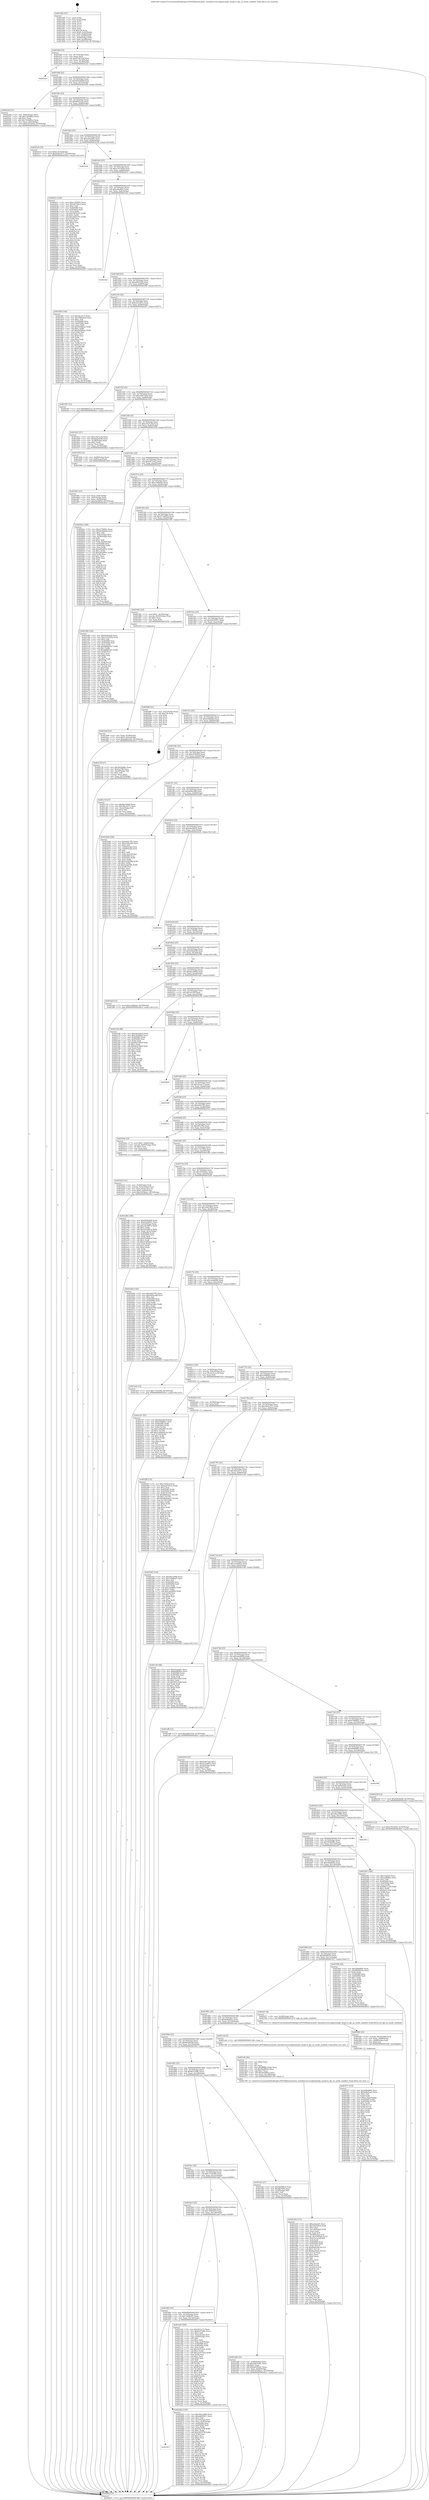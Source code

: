 digraph "0x401440" {
  label = "0x401440 (/mnt/c/Users/mathe/Desktop/tcc/POCII/binaries/extr_linuxdriversscsiqla2xxxqla_target.h_qla_ini_mode_enabled_Final-ollvm.out::main(0))"
  labelloc = "t"
  node[shape=record]

  Entry [label="",width=0.3,height=0.3,shape=circle,fillcolor=black,style=filled]
  "0x40146f" [label="{
     0x40146f [23]\l
     | [instrs]\l
     &nbsp;&nbsp;0x40146f \<+3\>: mov -0x70(%rbp),%eax\l
     &nbsp;&nbsp;0x401472 \<+2\>: mov %eax,%ecx\l
     &nbsp;&nbsp;0x401474 \<+6\>: sub $0x816b72af,%ecx\l
     &nbsp;&nbsp;0x40147a \<+3\>: mov %eax,-0x74(%rbp)\l
     &nbsp;&nbsp;0x40147d \<+3\>: mov %ecx,-0x78(%rbp)\l
     &nbsp;&nbsp;0x401480 \<+6\>: je 00000000004023a3 \<main+0xf63\>\l
  }"]
  "0x4023a3" [label="{
     0x4023a3\l
  }", style=dashed]
  "0x401486" [label="{
     0x401486 [22]\l
     | [instrs]\l
     &nbsp;&nbsp;0x401486 \<+5\>: jmp 000000000040148b \<main+0x4b\>\l
     &nbsp;&nbsp;0x40148b \<+3\>: mov -0x74(%rbp),%eax\l
     &nbsp;&nbsp;0x40148e \<+5\>: sub $0x920ede99,%eax\l
     &nbsp;&nbsp;0x401493 \<+3\>: mov %eax,-0x7c(%rbp)\l
     &nbsp;&nbsp;0x401496 \<+6\>: je 0000000000402244 \<main+0xe04\>\l
  }"]
  Exit [label="",width=0.3,height=0.3,shape=circle,fillcolor=black,style=filled,peripheries=2]
  "0x402244" [label="{
     0x402244 [31]\l
     | [instrs]\l
     &nbsp;&nbsp;0x402244 \<+3\>: mov -0x6c(%rbp),%eax\l
     &nbsp;&nbsp;0x402247 \<+5\>: sub $0x7444d6ca,%eax\l
     &nbsp;&nbsp;0x40224c \<+3\>: add $0x1,%eax\l
     &nbsp;&nbsp;0x40224f \<+5\>: add $0x7444d6ca,%eax\l
     &nbsp;&nbsp;0x402254 \<+3\>: mov %eax,-0x6c(%rbp)\l
     &nbsp;&nbsp;0x402257 \<+7\>: movl $0xa767a05d,-0x70(%rbp)\l
     &nbsp;&nbsp;0x40225e \<+5\>: jmp 0000000000402623 \<main+0x11e3\>\l
  }"]
  "0x40149c" [label="{
     0x40149c [22]\l
     | [instrs]\l
     &nbsp;&nbsp;0x40149c \<+5\>: jmp 00000000004014a1 \<main+0x61\>\l
     &nbsp;&nbsp;0x4014a1 \<+3\>: mov -0x74(%rbp),%eax\l
     &nbsp;&nbsp;0x4014a4 \<+5\>: sub $0x9fd43c2a,%eax\l
     &nbsp;&nbsp;0x4014a9 \<+3\>: mov %eax,-0x80(%rbp)\l
     &nbsp;&nbsp;0x4014ac \<+6\>: je 00000000004023c0 \<main+0xf80\>\l
  }"]
  "0x401917" [label="{
     0x401917\l
  }", style=dashed]
  "0x4023c0" [label="{
     0x4023c0 [19]\l
     | [instrs]\l
     &nbsp;&nbsp;0x4023c0 \<+7\>: movl $0x0,-0x3c(%rbp)\l
     &nbsp;&nbsp;0x4023c7 \<+7\>: movl $0x3561a577,-0x70(%rbp)\l
     &nbsp;&nbsp;0x4023ce \<+5\>: jmp 0000000000402623 \<main+0x11e3\>\l
  }"]
  "0x4014b2" [label="{
     0x4014b2 [25]\l
     | [instrs]\l
     &nbsp;&nbsp;0x4014b2 \<+5\>: jmp 00000000004014b7 \<main+0x77\>\l
     &nbsp;&nbsp;0x4014b7 \<+3\>: mov -0x74(%rbp),%eax\l
     &nbsp;&nbsp;0x4014ba \<+5\>: sub $0xa2eaebf1,%eax\l
     &nbsp;&nbsp;0x4014bf \<+6\>: mov %eax,-0x84(%rbp)\l
     &nbsp;&nbsp;0x4014c5 \<+6\>: je 0000000000402526 \<main+0x10e6\>\l
  }"]
  "0x402463" [label="{
     0x402463 [150]\l
     | [instrs]\l
     &nbsp;&nbsp;0x402463 \<+5\>: mov $0x58ac2846,%eax\l
     &nbsp;&nbsp;0x402468 \<+5\>: mov $0xda635611,%ecx\l
     &nbsp;&nbsp;0x40246d \<+2\>: mov $0x1,%dl\l
     &nbsp;&nbsp;0x40246f \<+3\>: mov -0x3c(%rbp),%esi\l
     &nbsp;&nbsp;0x402472 \<+3\>: mov %esi,-0x2c(%rbp)\l
     &nbsp;&nbsp;0x402475 \<+7\>: mov 0x405060,%esi\l
     &nbsp;&nbsp;0x40247c \<+7\>: mov 0x405064,%edi\l
     &nbsp;&nbsp;0x402483 \<+3\>: mov %esi,%r8d\l
     &nbsp;&nbsp;0x402486 \<+7\>: sub $0x5027f7ff,%r8d\l
     &nbsp;&nbsp;0x40248d \<+4\>: sub $0x1,%r8d\l
     &nbsp;&nbsp;0x402491 \<+7\>: add $0x5027f7ff,%r8d\l
     &nbsp;&nbsp;0x402498 \<+4\>: imul %r8d,%esi\l
     &nbsp;&nbsp;0x40249c \<+3\>: and $0x1,%esi\l
     &nbsp;&nbsp;0x40249f \<+3\>: cmp $0x0,%esi\l
     &nbsp;&nbsp;0x4024a2 \<+4\>: sete %r9b\l
     &nbsp;&nbsp;0x4024a6 \<+3\>: cmp $0xa,%edi\l
     &nbsp;&nbsp;0x4024a9 \<+4\>: setl %r10b\l
     &nbsp;&nbsp;0x4024ad \<+3\>: mov %r9b,%r11b\l
     &nbsp;&nbsp;0x4024b0 \<+4\>: xor $0xff,%r11b\l
     &nbsp;&nbsp;0x4024b4 \<+3\>: mov %r10b,%bl\l
     &nbsp;&nbsp;0x4024b7 \<+3\>: xor $0xff,%bl\l
     &nbsp;&nbsp;0x4024ba \<+3\>: xor $0x1,%dl\l
     &nbsp;&nbsp;0x4024bd \<+3\>: mov %r11b,%r14b\l
     &nbsp;&nbsp;0x4024c0 \<+4\>: and $0xff,%r14b\l
     &nbsp;&nbsp;0x4024c4 \<+3\>: and %dl,%r9b\l
     &nbsp;&nbsp;0x4024c7 \<+3\>: mov %bl,%r15b\l
     &nbsp;&nbsp;0x4024ca \<+4\>: and $0xff,%r15b\l
     &nbsp;&nbsp;0x4024ce \<+3\>: and %dl,%r10b\l
     &nbsp;&nbsp;0x4024d1 \<+3\>: or %r9b,%r14b\l
     &nbsp;&nbsp;0x4024d4 \<+3\>: or %r10b,%r15b\l
     &nbsp;&nbsp;0x4024d7 \<+3\>: xor %r15b,%r14b\l
     &nbsp;&nbsp;0x4024da \<+3\>: or %bl,%r11b\l
     &nbsp;&nbsp;0x4024dd \<+4\>: xor $0xff,%r11b\l
     &nbsp;&nbsp;0x4024e1 \<+3\>: or $0x1,%dl\l
     &nbsp;&nbsp;0x4024e4 \<+3\>: and %dl,%r11b\l
     &nbsp;&nbsp;0x4024e7 \<+3\>: or %r11b,%r14b\l
     &nbsp;&nbsp;0x4024ea \<+4\>: test $0x1,%r14b\l
     &nbsp;&nbsp;0x4024ee \<+3\>: cmovne %ecx,%eax\l
     &nbsp;&nbsp;0x4024f1 \<+3\>: mov %eax,-0x70(%rbp)\l
     &nbsp;&nbsp;0x4024f4 \<+5\>: jmp 0000000000402623 \<main+0x11e3\>\l
  }"]
  "0x402526" [label="{
     0x402526\l
  }", style=dashed]
  "0x4014cb" [label="{
     0x4014cb [25]\l
     | [instrs]\l
     &nbsp;&nbsp;0x4014cb \<+5\>: jmp 00000000004014d0 \<main+0x90\>\l
     &nbsp;&nbsp;0x4014d0 \<+3\>: mov -0x74(%rbp),%eax\l
     &nbsp;&nbsp;0x4014d3 \<+5\>: sub $0xa767a05d,%eax\l
     &nbsp;&nbsp;0x4014d8 \<+6\>: mov %eax,-0x88(%rbp)\l
     &nbsp;&nbsp;0x4014de \<+6\>: je 000000000040201c \<main+0xbdc\>\l
  }"]
  "0x4022ff" [label="{
     0x4022ff [152]\l
     | [instrs]\l
     &nbsp;&nbsp;0x4022ff \<+5\>: mov $0x15fc9c4,%ecx\l
     &nbsp;&nbsp;0x402304 \<+5\>: mov $0xb2d1d47e,%edx\l
     &nbsp;&nbsp;0x402309 \<+3\>: mov $0x1,%sil\l
     &nbsp;&nbsp;0x40230c \<+8\>: mov 0x405060,%r8d\l
     &nbsp;&nbsp;0x402314 \<+8\>: mov 0x405064,%r9d\l
     &nbsp;&nbsp;0x40231c \<+3\>: mov %r8d,%r10d\l
     &nbsp;&nbsp;0x40231f \<+7\>: sub $0x8b4baba7,%r10d\l
     &nbsp;&nbsp;0x402326 \<+4\>: sub $0x1,%r10d\l
     &nbsp;&nbsp;0x40232a \<+7\>: add $0x8b4baba7,%r10d\l
     &nbsp;&nbsp;0x402331 \<+4\>: imul %r10d,%r8d\l
     &nbsp;&nbsp;0x402335 \<+4\>: and $0x1,%r8d\l
     &nbsp;&nbsp;0x402339 \<+4\>: cmp $0x0,%r8d\l
     &nbsp;&nbsp;0x40233d \<+4\>: sete %r11b\l
     &nbsp;&nbsp;0x402341 \<+4\>: cmp $0xa,%r9d\l
     &nbsp;&nbsp;0x402345 \<+3\>: setl %bl\l
     &nbsp;&nbsp;0x402348 \<+3\>: mov %r11b,%r14b\l
     &nbsp;&nbsp;0x40234b \<+4\>: xor $0xff,%r14b\l
     &nbsp;&nbsp;0x40234f \<+3\>: mov %bl,%r15b\l
     &nbsp;&nbsp;0x402352 \<+4\>: xor $0xff,%r15b\l
     &nbsp;&nbsp;0x402356 \<+4\>: xor $0x0,%sil\l
     &nbsp;&nbsp;0x40235a \<+3\>: mov %r14b,%r12b\l
     &nbsp;&nbsp;0x40235d \<+4\>: and $0x0,%r12b\l
     &nbsp;&nbsp;0x402361 \<+3\>: and %sil,%r11b\l
     &nbsp;&nbsp;0x402364 \<+3\>: mov %r15b,%r13b\l
     &nbsp;&nbsp;0x402367 \<+4\>: and $0x0,%r13b\l
     &nbsp;&nbsp;0x40236b \<+3\>: and %sil,%bl\l
     &nbsp;&nbsp;0x40236e \<+3\>: or %r11b,%r12b\l
     &nbsp;&nbsp;0x402371 \<+3\>: or %bl,%r13b\l
     &nbsp;&nbsp;0x402374 \<+3\>: xor %r13b,%r12b\l
     &nbsp;&nbsp;0x402377 \<+3\>: or %r15b,%r14b\l
     &nbsp;&nbsp;0x40237a \<+4\>: xor $0xff,%r14b\l
     &nbsp;&nbsp;0x40237e \<+4\>: or $0x0,%sil\l
     &nbsp;&nbsp;0x402382 \<+3\>: and %sil,%r14b\l
     &nbsp;&nbsp;0x402385 \<+3\>: or %r14b,%r12b\l
     &nbsp;&nbsp;0x402388 \<+4\>: test $0x1,%r12b\l
     &nbsp;&nbsp;0x40238c \<+3\>: cmovne %edx,%ecx\l
     &nbsp;&nbsp;0x40238f \<+3\>: mov %ecx,-0x70(%rbp)\l
     &nbsp;&nbsp;0x402392 \<+5\>: jmp 0000000000402623 \<main+0x11e3\>\l
  }"]
  "0x40201c" [label="{
     0x40201c [144]\l
     | [instrs]\l
     &nbsp;&nbsp;0x40201c \<+5\>: mov $0xec79495c,%eax\l
     &nbsp;&nbsp;0x402021 \<+5\>: mov $0xc8f718c3,%ecx\l
     &nbsp;&nbsp;0x402026 \<+2\>: mov $0x1,%dl\l
     &nbsp;&nbsp;0x402028 \<+7\>: mov 0x405060,%esi\l
     &nbsp;&nbsp;0x40202f \<+7\>: mov 0x405064,%edi\l
     &nbsp;&nbsp;0x402036 \<+3\>: mov %esi,%r8d\l
     &nbsp;&nbsp;0x402039 \<+7\>: sub $0x1f855351,%r8d\l
     &nbsp;&nbsp;0x402040 \<+4\>: sub $0x1,%r8d\l
     &nbsp;&nbsp;0x402044 \<+7\>: add $0x1f855351,%r8d\l
     &nbsp;&nbsp;0x40204b \<+4\>: imul %r8d,%esi\l
     &nbsp;&nbsp;0x40204f \<+3\>: and $0x1,%esi\l
     &nbsp;&nbsp;0x402052 \<+3\>: cmp $0x0,%esi\l
     &nbsp;&nbsp;0x402055 \<+4\>: sete %r9b\l
     &nbsp;&nbsp;0x402059 \<+3\>: cmp $0xa,%edi\l
     &nbsp;&nbsp;0x40205c \<+4\>: setl %r10b\l
     &nbsp;&nbsp;0x402060 \<+3\>: mov %r9b,%r11b\l
     &nbsp;&nbsp;0x402063 \<+4\>: xor $0xff,%r11b\l
     &nbsp;&nbsp;0x402067 \<+3\>: mov %r10b,%bl\l
     &nbsp;&nbsp;0x40206a \<+3\>: xor $0xff,%bl\l
     &nbsp;&nbsp;0x40206d \<+3\>: xor $0x0,%dl\l
     &nbsp;&nbsp;0x402070 \<+3\>: mov %r11b,%r14b\l
     &nbsp;&nbsp;0x402073 \<+4\>: and $0x0,%r14b\l
     &nbsp;&nbsp;0x402077 \<+3\>: and %dl,%r9b\l
     &nbsp;&nbsp;0x40207a \<+3\>: mov %bl,%r15b\l
     &nbsp;&nbsp;0x40207d \<+4\>: and $0x0,%r15b\l
     &nbsp;&nbsp;0x402081 \<+3\>: and %dl,%r10b\l
     &nbsp;&nbsp;0x402084 \<+3\>: or %r9b,%r14b\l
     &nbsp;&nbsp;0x402087 \<+3\>: or %r10b,%r15b\l
     &nbsp;&nbsp;0x40208a \<+3\>: xor %r15b,%r14b\l
     &nbsp;&nbsp;0x40208d \<+3\>: or %bl,%r11b\l
     &nbsp;&nbsp;0x402090 \<+4\>: xor $0xff,%r11b\l
     &nbsp;&nbsp;0x402094 \<+3\>: or $0x0,%dl\l
     &nbsp;&nbsp;0x402097 \<+3\>: and %dl,%r11b\l
     &nbsp;&nbsp;0x40209a \<+3\>: or %r11b,%r14b\l
     &nbsp;&nbsp;0x40209d \<+4\>: test $0x1,%r14b\l
     &nbsp;&nbsp;0x4020a1 \<+3\>: cmovne %ecx,%eax\l
     &nbsp;&nbsp;0x4020a4 \<+3\>: mov %eax,-0x70(%rbp)\l
     &nbsp;&nbsp;0x4020a7 \<+5\>: jmp 0000000000402623 \<main+0x11e3\>\l
  }"]
  "0x4014e4" [label="{
     0x4014e4 [25]\l
     | [instrs]\l
     &nbsp;&nbsp;0x4014e4 \<+5\>: jmp 00000000004014e9 \<main+0xa9\>\l
     &nbsp;&nbsp;0x4014e9 \<+3\>: mov -0x74(%rbp),%eax\l
     &nbsp;&nbsp;0x4014ec \<+5\>: sub $0xaabef6ce,%eax\l
     &nbsp;&nbsp;0x4014f1 \<+6\>: mov %eax,-0x8c(%rbp)\l
     &nbsp;&nbsp;0x4014f7 \<+6\>: je 00000000004023af \<main+0xf6f\>\l
  }"]
  "0x4021d7" [label="{
     0x4021d7 [97]\l
     | [instrs]\l
     &nbsp;&nbsp;0x4021d7 \<+5\>: mov $0xe6a5d418,%edx\l
     &nbsp;&nbsp;0x4021dc \<+5\>: mov $0x478d80a7,%esi\l
     &nbsp;&nbsp;0x4021e1 \<+8\>: mov 0x405060,%r8d\l
     &nbsp;&nbsp;0x4021e9 \<+8\>: mov 0x405064,%r9d\l
     &nbsp;&nbsp;0x4021f1 \<+3\>: mov %r8d,%r10d\l
     &nbsp;&nbsp;0x4021f4 \<+7\>: sub $0x1c94b485,%r10d\l
     &nbsp;&nbsp;0x4021fb \<+4\>: sub $0x1,%r10d\l
     &nbsp;&nbsp;0x4021ff \<+7\>: add $0x1c94b485,%r10d\l
     &nbsp;&nbsp;0x402206 \<+4\>: imul %r10d,%r8d\l
     &nbsp;&nbsp;0x40220a \<+4\>: and $0x1,%r8d\l
     &nbsp;&nbsp;0x40220e \<+4\>: cmp $0x0,%r8d\l
     &nbsp;&nbsp;0x402212 \<+4\>: sete %r11b\l
     &nbsp;&nbsp;0x402216 \<+4\>: cmp $0xa,%r9d\l
     &nbsp;&nbsp;0x40221a \<+3\>: setl %bl\l
     &nbsp;&nbsp;0x40221d \<+3\>: mov %r11b,%r14b\l
     &nbsp;&nbsp;0x402220 \<+3\>: and %bl,%r14b\l
     &nbsp;&nbsp;0x402223 \<+3\>: xor %bl,%r11b\l
     &nbsp;&nbsp;0x402226 \<+3\>: or %r11b,%r14b\l
     &nbsp;&nbsp;0x402229 \<+4\>: test $0x1,%r14b\l
     &nbsp;&nbsp;0x40222d \<+3\>: cmovne %esi,%edx\l
     &nbsp;&nbsp;0x402230 \<+3\>: mov %edx,-0x70(%rbp)\l
     &nbsp;&nbsp;0x402233 \<+5\>: jmp 0000000000402623 \<main+0x11e3\>\l
  }"]
  "0x4023af" [label="{
     0x4023af\l
  }", style=dashed]
  "0x4014fd" [label="{
     0x4014fd [25]\l
     | [instrs]\l
     &nbsp;&nbsp;0x4014fd \<+5\>: jmp 0000000000401502 \<main+0xc2\>\l
     &nbsp;&nbsp;0x401502 \<+3\>: mov -0x74(%rbp),%eax\l
     &nbsp;&nbsp;0x401505 \<+5\>: sub $0xadb51f34,%eax\l
     &nbsp;&nbsp;0x40150a \<+6\>: mov %eax,-0x90(%rbp)\l
     &nbsp;&nbsp;0x401510 \<+6\>: je 00000000004019bf \<main+0x57f\>\l
  }"]
  "0x401f77" [label="{
     0x401f77 [153]\l
     | [instrs]\l
     &nbsp;&nbsp;0x401f77 \<+5\>: mov $0x4d0b89f5,%esi\l
     &nbsp;&nbsp;0x401f7c \<+5\>: mov $0x4d9e5aa2,%ecx\l
     &nbsp;&nbsp;0x401f81 \<+2\>: mov $0x1,%dl\l
     &nbsp;&nbsp;0x401f83 \<+3\>: xor %r8d,%r8d\l
     &nbsp;&nbsp;0x401f86 \<+7\>: movl $0x0,-0x6c(%rbp)\l
     &nbsp;&nbsp;0x401f8d \<+8\>: mov 0x405060,%r9d\l
     &nbsp;&nbsp;0x401f95 \<+8\>: mov 0x405064,%r10d\l
     &nbsp;&nbsp;0x401f9d \<+4\>: sub $0x1,%r8d\l
     &nbsp;&nbsp;0x401fa1 \<+3\>: mov %r9d,%r11d\l
     &nbsp;&nbsp;0x401fa4 \<+3\>: add %r8d,%r11d\l
     &nbsp;&nbsp;0x401fa7 \<+4\>: imul %r11d,%r9d\l
     &nbsp;&nbsp;0x401fab \<+4\>: and $0x1,%r9d\l
     &nbsp;&nbsp;0x401faf \<+4\>: cmp $0x0,%r9d\l
     &nbsp;&nbsp;0x401fb3 \<+3\>: sete %bl\l
     &nbsp;&nbsp;0x401fb6 \<+4\>: cmp $0xa,%r10d\l
     &nbsp;&nbsp;0x401fba \<+4\>: setl %r14b\l
     &nbsp;&nbsp;0x401fbe \<+3\>: mov %bl,%r15b\l
     &nbsp;&nbsp;0x401fc1 \<+4\>: xor $0xff,%r15b\l
     &nbsp;&nbsp;0x401fc5 \<+3\>: mov %r14b,%r12b\l
     &nbsp;&nbsp;0x401fc8 \<+4\>: xor $0xff,%r12b\l
     &nbsp;&nbsp;0x401fcc \<+3\>: xor $0x1,%dl\l
     &nbsp;&nbsp;0x401fcf \<+3\>: mov %r15b,%r13b\l
     &nbsp;&nbsp;0x401fd2 \<+4\>: and $0xff,%r13b\l
     &nbsp;&nbsp;0x401fd6 \<+2\>: and %dl,%bl\l
     &nbsp;&nbsp;0x401fd8 \<+3\>: mov %r12b,%dil\l
     &nbsp;&nbsp;0x401fdb \<+4\>: and $0xff,%dil\l
     &nbsp;&nbsp;0x401fdf \<+3\>: and %dl,%r14b\l
     &nbsp;&nbsp;0x401fe2 \<+3\>: or %bl,%r13b\l
     &nbsp;&nbsp;0x401fe5 \<+3\>: or %r14b,%dil\l
     &nbsp;&nbsp;0x401fe8 \<+3\>: xor %dil,%r13b\l
     &nbsp;&nbsp;0x401feb \<+3\>: or %r12b,%r15b\l
     &nbsp;&nbsp;0x401fee \<+4\>: xor $0xff,%r15b\l
     &nbsp;&nbsp;0x401ff2 \<+3\>: or $0x1,%dl\l
     &nbsp;&nbsp;0x401ff5 \<+3\>: and %dl,%r15b\l
     &nbsp;&nbsp;0x401ff8 \<+3\>: or %r15b,%r13b\l
     &nbsp;&nbsp;0x401ffb \<+4\>: test $0x1,%r13b\l
     &nbsp;&nbsp;0x401fff \<+3\>: cmovne %ecx,%esi\l
     &nbsp;&nbsp;0x402002 \<+3\>: mov %esi,-0x70(%rbp)\l
     &nbsp;&nbsp;0x402005 \<+6\>: mov %eax,-0x13c(%rbp)\l
     &nbsp;&nbsp;0x40200b \<+5\>: jmp 0000000000402623 \<main+0x11e3\>\l
  }"]
  "0x4019bf" [label="{
     0x4019bf [144]\l
     | [instrs]\l
     &nbsp;&nbsp;0x4019bf \<+5\>: mov $0x34c2e73,%eax\l
     &nbsp;&nbsp;0x4019c4 \<+5\>: mov $0x79d0e6c9,%ecx\l
     &nbsp;&nbsp;0x4019c9 \<+2\>: mov $0x1,%dl\l
     &nbsp;&nbsp;0x4019cb \<+7\>: mov 0x405060,%esi\l
     &nbsp;&nbsp;0x4019d2 \<+7\>: mov 0x405064,%edi\l
     &nbsp;&nbsp;0x4019d9 \<+3\>: mov %esi,%r8d\l
     &nbsp;&nbsp;0x4019dc \<+7\>: add $0xf5e9bbaa,%r8d\l
     &nbsp;&nbsp;0x4019e3 \<+4\>: sub $0x1,%r8d\l
     &nbsp;&nbsp;0x4019e7 \<+7\>: sub $0xf5e9bbaa,%r8d\l
     &nbsp;&nbsp;0x4019ee \<+4\>: imul %r8d,%esi\l
     &nbsp;&nbsp;0x4019f2 \<+3\>: and $0x1,%esi\l
     &nbsp;&nbsp;0x4019f5 \<+3\>: cmp $0x0,%esi\l
     &nbsp;&nbsp;0x4019f8 \<+4\>: sete %r9b\l
     &nbsp;&nbsp;0x4019fc \<+3\>: cmp $0xa,%edi\l
     &nbsp;&nbsp;0x4019ff \<+4\>: setl %r10b\l
     &nbsp;&nbsp;0x401a03 \<+3\>: mov %r9b,%r11b\l
     &nbsp;&nbsp;0x401a06 \<+4\>: xor $0xff,%r11b\l
     &nbsp;&nbsp;0x401a0a \<+3\>: mov %r10b,%bl\l
     &nbsp;&nbsp;0x401a0d \<+3\>: xor $0xff,%bl\l
     &nbsp;&nbsp;0x401a10 \<+3\>: xor $0x1,%dl\l
     &nbsp;&nbsp;0x401a13 \<+3\>: mov %r11b,%r14b\l
     &nbsp;&nbsp;0x401a16 \<+4\>: and $0xff,%r14b\l
     &nbsp;&nbsp;0x401a1a \<+3\>: and %dl,%r9b\l
     &nbsp;&nbsp;0x401a1d \<+3\>: mov %bl,%r15b\l
     &nbsp;&nbsp;0x401a20 \<+4\>: and $0xff,%r15b\l
     &nbsp;&nbsp;0x401a24 \<+3\>: and %dl,%r10b\l
     &nbsp;&nbsp;0x401a27 \<+3\>: or %r9b,%r14b\l
     &nbsp;&nbsp;0x401a2a \<+3\>: or %r10b,%r15b\l
     &nbsp;&nbsp;0x401a2d \<+3\>: xor %r15b,%r14b\l
     &nbsp;&nbsp;0x401a30 \<+3\>: or %bl,%r11b\l
     &nbsp;&nbsp;0x401a33 \<+4\>: xor $0xff,%r11b\l
     &nbsp;&nbsp;0x401a37 \<+3\>: or $0x1,%dl\l
     &nbsp;&nbsp;0x401a3a \<+3\>: and %dl,%r11b\l
     &nbsp;&nbsp;0x401a3d \<+3\>: or %r11b,%r14b\l
     &nbsp;&nbsp;0x401a40 \<+4\>: test $0x1,%r14b\l
     &nbsp;&nbsp;0x401a44 \<+3\>: cmovne %ecx,%eax\l
     &nbsp;&nbsp;0x401a47 \<+3\>: mov %eax,-0x70(%rbp)\l
     &nbsp;&nbsp;0x401a4a \<+5\>: jmp 0000000000402623 \<main+0x11e3\>\l
  }"]
  "0x401516" [label="{
     0x401516 [25]\l
     | [instrs]\l
     &nbsp;&nbsp;0x401516 \<+5\>: jmp 000000000040151b \<main+0xdb\>\l
     &nbsp;&nbsp;0x40151b \<+3\>: mov -0x74(%rbp),%eax\l
     &nbsp;&nbsp;0x40151e \<+5\>: sub $0xb2d1d47e,%eax\l
     &nbsp;&nbsp;0x401523 \<+6\>: mov %eax,-0x94(%rbp)\l
     &nbsp;&nbsp;0x401529 \<+6\>: je 0000000000402397 \<main+0xf57\>\l
  }"]
  "0x401f60" [label="{
     0x401f60 [23]\l
     | [instrs]\l
     &nbsp;&nbsp;0x401f60 \<+10\>: movabs $0x4030b6,%rdi\l
     &nbsp;&nbsp;0x401f6a \<+3\>: mov %eax,-0x68(%rbp)\l
     &nbsp;&nbsp;0x401f6d \<+3\>: mov -0x68(%rbp),%esi\l
     &nbsp;&nbsp;0x401f70 \<+2\>: mov $0x0,%al\l
     &nbsp;&nbsp;0x401f72 \<+5\>: call 0000000000401040 \<printf@plt\>\l
     | [calls]\l
     &nbsp;&nbsp;0x401040 \{1\} (unknown)\l
  }"]
  "0x402397" [label="{
     0x402397 [12]\l
     | [instrs]\l
     &nbsp;&nbsp;0x402397 \<+7\>: movl $0x9fd43c2a,-0x70(%rbp)\l
     &nbsp;&nbsp;0x40239e \<+5\>: jmp 0000000000402623 \<main+0x11e3\>\l
  }"]
  "0x40152f" [label="{
     0x40152f [25]\l
     | [instrs]\l
     &nbsp;&nbsp;0x40152f \<+5\>: jmp 0000000000401534 \<main+0xf4\>\l
     &nbsp;&nbsp;0x401534 \<+3\>: mov -0x74(%rbp),%eax\l
     &nbsp;&nbsp;0x401537 \<+5\>: sub $0xc0407239,%eax\l
     &nbsp;&nbsp;0x40153c \<+6\>: mov %eax,-0x98(%rbp)\l
     &nbsp;&nbsp;0x401542 \<+6\>: je 0000000000401921 \<main+0x4e1\>\l
  }"]
  "0x401d18" [label="{
     0x401d18 [172]\l
     | [instrs]\l
     &nbsp;&nbsp;0x401d18 \<+5\>: mov $0xa2eaebf1,%ecx\l
     &nbsp;&nbsp;0x401d1d \<+5\>: mov $0x1bd336c0,%edx\l
     &nbsp;&nbsp;0x401d22 \<+3\>: mov $0x1,%sil\l
     &nbsp;&nbsp;0x401d25 \<+6\>: mov -0x138(%rbp),%edi\l
     &nbsp;&nbsp;0x401d2b \<+3\>: imul %eax,%edi\l
     &nbsp;&nbsp;0x401d2e \<+3\>: movslq %edi,%r8\l
     &nbsp;&nbsp;0x401d31 \<+4\>: mov -0x58(%rbp),%r9\l
     &nbsp;&nbsp;0x401d35 \<+4\>: movslq -0x5c(%rbp),%r10\l
     &nbsp;&nbsp;0x401d39 \<+4\>: mov (%r9,%r10,8),%r9\l
     &nbsp;&nbsp;0x401d3d \<+3\>: mov %r8,(%r9)\l
     &nbsp;&nbsp;0x401d40 \<+7\>: mov 0x405060,%eax\l
     &nbsp;&nbsp;0x401d47 \<+7\>: mov 0x405064,%edi\l
     &nbsp;&nbsp;0x401d4e \<+3\>: mov %eax,%r11d\l
     &nbsp;&nbsp;0x401d51 \<+7\>: sub $0x9eef1fe4,%r11d\l
     &nbsp;&nbsp;0x401d58 \<+4\>: sub $0x1,%r11d\l
     &nbsp;&nbsp;0x401d5c \<+7\>: add $0x9eef1fe4,%r11d\l
     &nbsp;&nbsp;0x401d63 \<+4\>: imul %r11d,%eax\l
     &nbsp;&nbsp;0x401d67 \<+3\>: and $0x1,%eax\l
     &nbsp;&nbsp;0x401d6a \<+3\>: cmp $0x0,%eax\l
     &nbsp;&nbsp;0x401d6d \<+3\>: sete %bl\l
     &nbsp;&nbsp;0x401d70 \<+3\>: cmp $0xa,%edi\l
     &nbsp;&nbsp;0x401d73 \<+4\>: setl %r14b\l
     &nbsp;&nbsp;0x401d77 \<+3\>: mov %bl,%r15b\l
     &nbsp;&nbsp;0x401d7a \<+4\>: xor $0xff,%r15b\l
     &nbsp;&nbsp;0x401d7e \<+3\>: mov %r14b,%r12b\l
     &nbsp;&nbsp;0x401d81 \<+4\>: xor $0xff,%r12b\l
     &nbsp;&nbsp;0x401d85 \<+4\>: xor $0x0,%sil\l
     &nbsp;&nbsp;0x401d89 \<+3\>: mov %r15b,%r13b\l
     &nbsp;&nbsp;0x401d8c \<+4\>: and $0x0,%r13b\l
     &nbsp;&nbsp;0x401d90 \<+3\>: and %sil,%bl\l
     &nbsp;&nbsp;0x401d93 \<+3\>: mov %r12b,%al\l
     &nbsp;&nbsp;0x401d96 \<+2\>: and $0x0,%al\l
     &nbsp;&nbsp;0x401d98 \<+3\>: and %sil,%r14b\l
     &nbsp;&nbsp;0x401d9b \<+3\>: or %bl,%r13b\l
     &nbsp;&nbsp;0x401d9e \<+3\>: or %r14b,%al\l
     &nbsp;&nbsp;0x401da1 \<+3\>: xor %al,%r13b\l
     &nbsp;&nbsp;0x401da4 \<+3\>: or %r12b,%r15b\l
     &nbsp;&nbsp;0x401da7 \<+4\>: xor $0xff,%r15b\l
     &nbsp;&nbsp;0x401dab \<+4\>: or $0x0,%sil\l
     &nbsp;&nbsp;0x401daf \<+3\>: and %sil,%r15b\l
     &nbsp;&nbsp;0x401db2 \<+3\>: or %r15b,%r13b\l
     &nbsp;&nbsp;0x401db5 \<+4\>: test $0x1,%r13b\l
     &nbsp;&nbsp;0x401db9 \<+3\>: cmovne %edx,%ecx\l
     &nbsp;&nbsp;0x401dbc \<+3\>: mov %ecx,-0x70(%rbp)\l
     &nbsp;&nbsp;0x401dbf \<+5\>: jmp 0000000000402623 \<main+0x11e3\>\l
  }"]
  "0x401921" [label="{
     0x401921 [27]\l
     | [instrs]\l
     &nbsp;&nbsp;0x401921 \<+5\>: mov $0xc3427a3d,%eax\l
     &nbsp;&nbsp;0x401926 \<+5\>: mov $0x6dcb9c06,%ecx\l
     &nbsp;&nbsp;0x40192b \<+3\>: mov -0x38(%rbp),%edx\l
     &nbsp;&nbsp;0x40192e \<+3\>: cmp $0x2,%edx\l
     &nbsp;&nbsp;0x401931 \<+3\>: cmovne %ecx,%eax\l
     &nbsp;&nbsp;0x401934 \<+3\>: mov %eax,-0x70(%rbp)\l
     &nbsp;&nbsp;0x401937 \<+5\>: jmp 0000000000402623 \<main+0x11e3\>\l
  }"]
  "0x401548" [label="{
     0x401548 [25]\l
     | [instrs]\l
     &nbsp;&nbsp;0x401548 \<+5\>: jmp 000000000040154d \<main+0x10d\>\l
     &nbsp;&nbsp;0x40154d \<+3\>: mov -0x74(%rbp),%eax\l
     &nbsp;&nbsp;0x401550 \<+5\>: sub $0xc3427a3d,%eax\l
     &nbsp;&nbsp;0x401555 \<+6\>: mov %eax,-0x9c(%rbp)\l
     &nbsp;&nbsp;0x40155b \<+6\>: je 0000000000401954 \<main+0x514\>\l
  }"]
  "0x402623" [label="{
     0x402623 [5]\l
     | [instrs]\l
     &nbsp;&nbsp;0x402623 \<+5\>: jmp 000000000040146f \<main+0x2f\>\l
  }"]
  "0x401440" [label="{
     0x401440 [47]\l
     | [instrs]\l
     &nbsp;&nbsp;0x401440 \<+1\>: push %rbp\l
     &nbsp;&nbsp;0x401441 \<+3\>: mov %rsp,%rbp\l
     &nbsp;&nbsp;0x401444 \<+2\>: push %r15\l
     &nbsp;&nbsp;0x401446 \<+2\>: push %r14\l
     &nbsp;&nbsp;0x401448 \<+2\>: push %r13\l
     &nbsp;&nbsp;0x40144a \<+2\>: push %r12\l
     &nbsp;&nbsp;0x40144c \<+1\>: push %rbx\l
     &nbsp;&nbsp;0x40144d \<+7\>: sub $0x128,%rsp\l
     &nbsp;&nbsp;0x401454 \<+7\>: movl $0x0,-0x3c(%rbp)\l
     &nbsp;&nbsp;0x40145b \<+3\>: mov %edi,-0x40(%rbp)\l
     &nbsp;&nbsp;0x40145e \<+4\>: mov %rsi,-0x48(%rbp)\l
     &nbsp;&nbsp;0x401462 \<+3\>: mov -0x40(%rbp),%edi\l
     &nbsp;&nbsp;0x401465 \<+3\>: mov %edi,-0x38(%rbp)\l
     &nbsp;&nbsp;0x401468 \<+7\>: movl $0xc0407239,-0x70(%rbp)\l
  }"]
  "0x401cf0" [label="{
     0x401cf0 [40]\l
     | [instrs]\l
     &nbsp;&nbsp;0x401cf0 \<+5\>: mov $0x2,%ecx\l
     &nbsp;&nbsp;0x401cf5 \<+1\>: cltd\l
     &nbsp;&nbsp;0x401cf6 \<+2\>: idiv %ecx\l
     &nbsp;&nbsp;0x401cf8 \<+6\>: imul $0xfffffffe,%edx,%ecx\l
     &nbsp;&nbsp;0x401cfe \<+6\>: sub $0x3be8f45a,%ecx\l
     &nbsp;&nbsp;0x401d04 \<+3\>: add $0x1,%ecx\l
     &nbsp;&nbsp;0x401d07 \<+6\>: add $0x3be8f45a,%ecx\l
     &nbsp;&nbsp;0x401d0d \<+6\>: mov %ecx,-0x138(%rbp)\l
     &nbsp;&nbsp;0x401d13 \<+5\>: call 0000000000401160 \<next_i\>\l
     | [calls]\l
     &nbsp;&nbsp;0x401160 \{1\} (/mnt/c/Users/mathe/Desktop/tcc/POCII/binaries/extr_linuxdriversscsiqla2xxxqla_target.h_qla_ini_mode_enabled_Final-ollvm.out::next_i)\l
  }"]
  "0x401954" [label="{
     0x401954 [13]\l
     | [instrs]\l
     &nbsp;&nbsp;0x401954 \<+4\>: mov -0x48(%rbp),%rax\l
     &nbsp;&nbsp;0x401958 \<+4\>: mov 0x8(%rax),%rdi\l
     &nbsp;&nbsp;0x40195c \<+5\>: call 0000000000401060 \<atoi@plt\>\l
     | [calls]\l
     &nbsp;&nbsp;0x401060 \{1\} (unknown)\l
  }"]
  "0x401561" [label="{
     0x401561 [25]\l
     | [instrs]\l
     &nbsp;&nbsp;0x401561 \<+5\>: jmp 0000000000401566 \<main+0x126\>\l
     &nbsp;&nbsp;0x401566 \<+3\>: mov -0x74(%rbp),%eax\l
     &nbsp;&nbsp;0x401569 \<+5\>: sub $0xc8f718c3,%eax\l
     &nbsp;&nbsp;0x40156e \<+6\>: mov %eax,-0xa0(%rbp)\l
     &nbsp;&nbsp;0x401574 \<+6\>: je 00000000004020ac \<main+0xc6c\>\l
  }"]
  "0x401961" [label="{
     0x401961 [21]\l
     | [instrs]\l
     &nbsp;&nbsp;0x401961 \<+3\>: mov %eax,-0x4c(%rbp)\l
     &nbsp;&nbsp;0x401964 \<+3\>: mov -0x4c(%rbp),%eax\l
     &nbsp;&nbsp;0x401967 \<+3\>: mov %eax,-0x34(%rbp)\l
     &nbsp;&nbsp;0x40196a \<+7\>: movl $0x3eb5f954,-0x70(%rbp)\l
     &nbsp;&nbsp;0x401971 \<+5\>: jmp 0000000000402623 \<main+0x11e3\>\l
  }"]
  "0x401b25" [label="{
     0x401b25 [31]\l
     | [instrs]\l
     &nbsp;&nbsp;0x401b25 \<+4\>: mov -0x58(%rbp),%rdi\l
     &nbsp;&nbsp;0x401b29 \<+4\>: movslq -0x5c(%rbp),%rcx\l
     &nbsp;&nbsp;0x401b2d \<+4\>: mov %rax,(%rdi,%rcx,8)\l
     &nbsp;&nbsp;0x401b31 \<+7\>: movl $0x0,-0x64(%rbp)\l
     &nbsp;&nbsp;0x401b38 \<+7\>: movl $0x18358aa1,-0x70(%rbp)\l
     &nbsp;&nbsp;0x401b3f \<+5\>: jmp 0000000000402623 \<main+0x11e3\>\l
  }"]
  "0x4020ac" [label="{
     0x4020ac [164]\l
     | [instrs]\l
     &nbsp;&nbsp;0x4020ac \<+5\>: mov $0xec79495c,%eax\l
     &nbsp;&nbsp;0x4020b1 \<+5\>: mov $0xdc0fdb4d,%ecx\l
     &nbsp;&nbsp;0x4020b6 \<+2\>: mov $0x1,%dl\l
     &nbsp;&nbsp;0x4020b8 \<+3\>: mov -0x6c(%rbp),%esi\l
     &nbsp;&nbsp;0x4020bb \<+3\>: cmp -0x50(%rbp),%esi\l
     &nbsp;&nbsp;0x4020be \<+4\>: setl %dil\l
     &nbsp;&nbsp;0x4020c2 \<+4\>: and $0x1,%dil\l
     &nbsp;&nbsp;0x4020c6 \<+4\>: mov %dil,-0x2d(%rbp)\l
     &nbsp;&nbsp;0x4020ca \<+7\>: mov 0x405060,%esi\l
     &nbsp;&nbsp;0x4020d1 \<+8\>: mov 0x405064,%r8d\l
     &nbsp;&nbsp;0x4020d9 \<+3\>: mov %esi,%r9d\l
     &nbsp;&nbsp;0x4020dc \<+7\>: add $0x285a9931,%r9d\l
     &nbsp;&nbsp;0x4020e3 \<+4\>: sub $0x1,%r9d\l
     &nbsp;&nbsp;0x4020e7 \<+7\>: sub $0x285a9931,%r9d\l
     &nbsp;&nbsp;0x4020ee \<+4\>: imul %r9d,%esi\l
     &nbsp;&nbsp;0x4020f2 \<+3\>: and $0x1,%esi\l
     &nbsp;&nbsp;0x4020f5 \<+3\>: cmp $0x0,%esi\l
     &nbsp;&nbsp;0x4020f8 \<+4\>: sete %dil\l
     &nbsp;&nbsp;0x4020fc \<+4\>: cmp $0xa,%r8d\l
     &nbsp;&nbsp;0x402100 \<+4\>: setl %r10b\l
     &nbsp;&nbsp;0x402104 \<+3\>: mov %dil,%r11b\l
     &nbsp;&nbsp;0x402107 \<+4\>: xor $0xff,%r11b\l
     &nbsp;&nbsp;0x40210b \<+3\>: mov %r10b,%bl\l
     &nbsp;&nbsp;0x40210e \<+3\>: xor $0xff,%bl\l
     &nbsp;&nbsp;0x402111 \<+3\>: xor $0x1,%dl\l
     &nbsp;&nbsp;0x402114 \<+3\>: mov %r11b,%r14b\l
     &nbsp;&nbsp;0x402117 \<+4\>: and $0xff,%r14b\l
     &nbsp;&nbsp;0x40211b \<+3\>: and %dl,%dil\l
     &nbsp;&nbsp;0x40211e \<+3\>: mov %bl,%r15b\l
     &nbsp;&nbsp;0x402121 \<+4\>: and $0xff,%r15b\l
     &nbsp;&nbsp;0x402125 \<+3\>: and %dl,%r10b\l
     &nbsp;&nbsp;0x402128 \<+3\>: or %dil,%r14b\l
     &nbsp;&nbsp;0x40212b \<+3\>: or %r10b,%r15b\l
     &nbsp;&nbsp;0x40212e \<+3\>: xor %r15b,%r14b\l
     &nbsp;&nbsp;0x402131 \<+3\>: or %bl,%r11b\l
     &nbsp;&nbsp;0x402134 \<+4\>: xor $0xff,%r11b\l
     &nbsp;&nbsp;0x402138 \<+3\>: or $0x1,%dl\l
     &nbsp;&nbsp;0x40213b \<+3\>: and %dl,%r11b\l
     &nbsp;&nbsp;0x40213e \<+3\>: or %r11b,%r14b\l
     &nbsp;&nbsp;0x402141 \<+4\>: test $0x1,%r14b\l
     &nbsp;&nbsp;0x402145 \<+3\>: cmovne %ecx,%eax\l
     &nbsp;&nbsp;0x402148 \<+3\>: mov %eax,-0x70(%rbp)\l
     &nbsp;&nbsp;0x40214b \<+5\>: jmp 0000000000402623 \<main+0x11e3\>\l
  }"]
  "0x40157a" [label="{
     0x40157a [25]\l
     | [instrs]\l
     &nbsp;&nbsp;0x40157a \<+5\>: jmp 000000000040157f \<main+0x13f\>\l
     &nbsp;&nbsp;0x40157f \<+3\>: mov -0x74(%rbp),%eax\l
     &nbsp;&nbsp;0x401582 \<+5\>: sub $0xcc08aba0,%eax\l
     &nbsp;&nbsp;0x401587 \<+6\>: mov %eax,-0xa4(%rbp)\l
     &nbsp;&nbsp;0x40158d \<+6\>: je 0000000000401dfb \<main+0x9bb\>\l
  }"]
  "0x4018fe" [label="{
     0x4018fe [25]\l
     | [instrs]\l
     &nbsp;&nbsp;0x4018fe \<+5\>: jmp 0000000000401903 \<main+0x4c3\>\l
     &nbsp;&nbsp;0x401903 \<+3\>: mov -0x74(%rbp),%eax\l
     &nbsp;&nbsp;0x401906 \<+5\>: sub $0x7a088c67,%eax\l
     &nbsp;&nbsp;0x40190b \<+6\>: mov %eax,-0x134(%rbp)\l
     &nbsp;&nbsp;0x401911 \<+6\>: je 0000000000402463 \<main+0x1023\>\l
  }"]
  "0x401dfb" [label="{
     0x401dfb [144]\l
     | [instrs]\l
     &nbsp;&nbsp;0x401dfb \<+5\>: mov $0xf2d4ad38,%eax\l
     &nbsp;&nbsp;0x401e00 \<+5\>: mov $0x113e795d,%ecx\l
     &nbsp;&nbsp;0x401e05 \<+2\>: mov $0x1,%dl\l
     &nbsp;&nbsp;0x401e07 \<+7\>: mov 0x405060,%esi\l
     &nbsp;&nbsp;0x401e0e \<+7\>: mov 0x405064,%edi\l
     &nbsp;&nbsp;0x401e15 \<+3\>: mov %esi,%r8d\l
     &nbsp;&nbsp;0x401e18 \<+7\>: add $0xdb8b81b7,%r8d\l
     &nbsp;&nbsp;0x401e1f \<+4\>: sub $0x1,%r8d\l
     &nbsp;&nbsp;0x401e23 \<+7\>: sub $0xdb8b81b7,%r8d\l
     &nbsp;&nbsp;0x401e2a \<+4\>: imul %r8d,%esi\l
     &nbsp;&nbsp;0x401e2e \<+3\>: and $0x1,%esi\l
     &nbsp;&nbsp;0x401e31 \<+3\>: cmp $0x0,%esi\l
     &nbsp;&nbsp;0x401e34 \<+4\>: sete %r9b\l
     &nbsp;&nbsp;0x401e38 \<+3\>: cmp $0xa,%edi\l
     &nbsp;&nbsp;0x401e3b \<+4\>: setl %r10b\l
     &nbsp;&nbsp;0x401e3f \<+3\>: mov %r9b,%r11b\l
     &nbsp;&nbsp;0x401e42 \<+4\>: xor $0xff,%r11b\l
     &nbsp;&nbsp;0x401e46 \<+3\>: mov %r10b,%bl\l
     &nbsp;&nbsp;0x401e49 \<+3\>: xor $0xff,%bl\l
     &nbsp;&nbsp;0x401e4c \<+3\>: xor $0x0,%dl\l
     &nbsp;&nbsp;0x401e4f \<+3\>: mov %r11b,%r14b\l
     &nbsp;&nbsp;0x401e52 \<+4\>: and $0x0,%r14b\l
     &nbsp;&nbsp;0x401e56 \<+3\>: and %dl,%r9b\l
     &nbsp;&nbsp;0x401e59 \<+3\>: mov %bl,%r15b\l
     &nbsp;&nbsp;0x401e5c \<+4\>: and $0x0,%r15b\l
     &nbsp;&nbsp;0x401e60 \<+3\>: and %dl,%r10b\l
     &nbsp;&nbsp;0x401e63 \<+3\>: or %r9b,%r14b\l
     &nbsp;&nbsp;0x401e66 \<+3\>: or %r10b,%r15b\l
     &nbsp;&nbsp;0x401e69 \<+3\>: xor %r15b,%r14b\l
     &nbsp;&nbsp;0x401e6c \<+3\>: or %bl,%r11b\l
     &nbsp;&nbsp;0x401e6f \<+4\>: xor $0xff,%r11b\l
     &nbsp;&nbsp;0x401e73 \<+3\>: or $0x0,%dl\l
     &nbsp;&nbsp;0x401e76 \<+3\>: and %dl,%r11b\l
     &nbsp;&nbsp;0x401e79 \<+3\>: or %r11b,%r14b\l
     &nbsp;&nbsp;0x401e7c \<+4\>: test $0x1,%r14b\l
     &nbsp;&nbsp;0x401e80 \<+3\>: cmovne %ecx,%eax\l
     &nbsp;&nbsp;0x401e83 \<+3\>: mov %eax,-0x70(%rbp)\l
     &nbsp;&nbsp;0x401e86 \<+5\>: jmp 0000000000402623 \<main+0x11e3\>\l
  }"]
  "0x401593" [label="{
     0x401593 [25]\l
     | [instrs]\l
     &nbsp;&nbsp;0x401593 \<+5\>: jmp 0000000000401598 \<main+0x158\>\l
     &nbsp;&nbsp;0x401598 \<+3\>: mov -0x74(%rbp),%eax\l
     &nbsp;&nbsp;0x40159b \<+5\>: sub $0xd72a8853,%eax\l
     &nbsp;&nbsp;0x4015a0 \<+6\>: mov %eax,-0xa8(%rbp)\l
     &nbsp;&nbsp;0x4015a6 \<+6\>: je 0000000000401991 \<main+0x551\>\l
  }"]
  "0x401a4f" [label="{
     0x401a4f [164]\l
     | [instrs]\l
     &nbsp;&nbsp;0x401a4f \<+5\>: mov $0x34c2e73,%eax\l
     &nbsp;&nbsp;0x401a54 \<+5\>: mov $0x6e37d4fc,%ecx\l
     &nbsp;&nbsp;0x401a59 \<+2\>: mov $0x1,%dl\l
     &nbsp;&nbsp;0x401a5b \<+3\>: mov -0x5c(%rbp),%esi\l
     &nbsp;&nbsp;0x401a5e \<+3\>: cmp -0x50(%rbp),%esi\l
     &nbsp;&nbsp;0x401a61 \<+4\>: setl %dil\l
     &nbsp;&nbsp;0x401a65 \<+4\>: and $0x1,%dil\l
     &nbsp;&nbsp;0x401a69 \<+4\>: mov %dil,-0x2f(%rbp)\l
     &nbsp;&nbsp;0x401a6d \<+7\>: mov 0x405060,%esi\l
     &nbsp;&nbsp;0x401a74 \<+8\>: mov 0x405064,%r8d\l
     &nbsp;&nbsp;0x401a7c \<+3\>: mov %esi,%r9d\l
     &nbsp;&nbsp;0x401a7f \<+7\>: sub $0x1b107d32,%r9d\l
     &nbsp;&nbsp;0x401a86 \<+4\>: sub $0x1,%r9d\l
     &nbsp;&nbsp;0x401a8a \<+7\>: add $0x1b107d32,%r9d\l
     &nbsp;&nbsp;0x401a91 \<+4\>: imul %r9d,%esi\l
     &nbsp;&nbsp;0x401a95 \<+3\>: and $0x1,%esi\l
     &nbsp;&nbsp;0x401a98 \<+3\>: cmp $0x0,%esi\l
     &nbsp;&nbsp;0x401a9b \<+4\>: sete %dil\l
     &nbsp;&nbsp;0x401a9f \<+4\>: cmp $0xa,%r8d\l
     &nbsp;&nbsp;0x401aa3 \<+4\>: setl %r10b\l
     &nbsp;&nbsp;0x401aa7 \<+3\>: mov %dil,%r11b\l
     &nbsp;&nbsp;0x401aaa \<+4\>: xor $0xff,%r11b\l
     &nbsp;&nbsp;0x401aae \<+3\>: mov %r10b,%bl\l
     &nbsp;&nbsp;0x401ab1 \<+3\>: xor $0xff,%bl\l
     &nbsp;&nbsp;0x401ab4 \<+3\>: xor $0x1,%dl\l
     &nbsp;&nbsp;0x401ab7 \<+3\>: mov %r11b,%r14b\l
     &nbsp;&nbsp;0x401aba \<+4\>: and $0xff,%r14b\l
     &nbsp;&nbsp;0x401abe \<+3\>: and %dl,%dil\l
     &nbsp;&nbsp;0x401ac1 \<+3\>: mov %bl,%r15b\l
     &nbsp;&nbsp;0x401ac4 \<+4\>: and $0xff,%r15b\l
     &nbsp;&nbsp;0x401ac8 \<+3\>: and %dl,%r10b\l
     &nbsp;&nbsp;0x401acb \<+3\>: or %dil,%r14b\l
     &nbsp;&nbsp;0x401ace \<+3\>: or %r10b,%r15b\l
     &nbsp;&nbsp;0x401ad1 \<+3\>: xor %r15b,%r14b\l
     &nbsp;&nbsp;0x401ad4 \<+3\>: or %bl,%r11b\l
     &nbsp;&nbsp;0x401ad7 \<+4\>: xor $0xff,%r11b\l
     &nbsp;&nbsp;0x401adb \<+3\>: or $0x1,%dl\l
     &nbsp;&nbsp;0x401ade \<+3\>: and %dl,%r11b\l
     &nbsp;&nbsp;0x401ae1 \<+3\>: or %r11b,%r14b\l
     &nbsp;&nbsp;0x401ae4 \<+4\>: test $0x1,%r14b\l
     &nbsp;&nbsp;0x401ae8 \<+3\>: cmovne %ecx,%eax\l
     &nbsp;&nbsp;0x401aeb \<+3\>: mov %eax,-0x70(%rbp)\l
     &nbsp;&nbsp;0x401aee \<+5\>: jmp 0000000000402623 \<main+0x11e3\>\l
  }"]
  "0x401991" [label="{
     0x401991 [23]\l
     | [instrs]\l
     &nbsp;&nbsp;0x401991 \<+7\>: movl $0x1,-0x50(%rbp)\l
     &nbsp;&nbsp;0x401998 \<+4\>: movslq -0x50(%rbp),%rax\l
     &nbsp;&nbsp;0x40199c \<+4\>: shl $0x3,%rax\l
     &nbsp;&nbsp;0x4019a0 \<+3\>: mov %rax,%rdi\l
     &nbsp;&nbsp;0x4019a3 \<+5\>: call 0000000000401050 \<malloc@plt\>\l
     | [calls]\l
     &nbsp;&nbsp;0x401050 \{1\} (unknown)\l
  }"]
  "0x4015ac" [label="{
     0x4015ac [25]\l
     | [instrs]\l
     &nbsp;&nbsp;0x4015ac \<+5\>: jmp 00000000004015b1 \<main+0x171\>\l
     &nbsp;&nbsp;0x4015b1 \<+3\>: mov -0x74(%rbp),%eax\l
     &nbsp;&nbsp;0x4015b4 \<+5\>: sub $0xda635611,%eax\l
     &nbsp;&nbsp;0x4015b9 \<+6\>: mov %eax,-0xac(%rbp)\l
     &nbsp;&nbsp;0x4015bf \<+6\>: je 00000000004024f9 \<main+0x10b9\>\l
  }"]
  "0x4018e5" [label="{
     0x4018e5 [25]\l
     | [instrs]\l
     &nbsp;&nbsp;0x4018e5 \<+5\>: jmp 00000000004018ea \<main+0x4aa\>\l
     &nbsp;&nbsp;0x4018ea \<+3\>: mov -0x74(%rbp),%eax\l
     &nbsp;&nbsp;0x4018ed \<+5\>: sub $0x79d0e6c9,%eax\l
     &nbsp;&nbsp;0x4018f2 \<+6\>: mov %eax,-0x130(%rbp)\l
     &nbsp;&nbsp;0x4018f8 \<+6\>: je 0000000000401a4f \<main+0x60f\>\l
  }"]
  "0x4024f9" [label="{
     0x4024f9 [21]\l
     | [instrs]\l
     &nbsp;&nbsp;0x4024f9 \<+3\>: mov -0x2c(%rbp),%eax\l
     &nbsp;&nbsp;0x4024fc \<+7\>: add $0x128,%rsp\l
     &nbsp;&nbsp;0x402503 \<+1\>: pop %rbx\l
     &nbsp;&nbsp;0x402504 \<+2\>: pop %r12\l
     &nbsp;&nbsp;0x402506 \<+2\>: pop %r13\l
     &nbsp;&nbsp;0x402508 \<+2\>: pop %r14\l
     &nbsp;&nbsp;0x40250a \<+2\>: pop %r15\l
     &nbsp;&nbsp;0x40250c \<+1\>: pop %rbp\l
     &nbsp;&nbsp;0x40250d \<+1\>: ret\l
  }"]
  "0x4015c5" [label="{
     0x4015c5 [25]\l
     | [instrs]\l
     &nbsp;&nbsp;0x4015c5 \<+5\>: jmp 00000000004015ca \<main+0x18a\>\l
     &nbsp;&nbsp;0x4015ca \<+3\>: mov -0x74(%rbp),%eax\l
     &nbsp;&nbsp;0x4015cd \<+5\>: sub $0xdc0fdb4d,%eax\l
     &nbsp;&nbsp;0x4015d2 \<+6\>: mov %eax,-0xb0(%rbp)\l
     &nbsp;&nbsp;0x4015d8 \<+6\>: je 0000000000402150 \<main+0xd10\>\l
  }"]
  "0x401dd0" [label="{
     0x401dd0 [31]\l
     | [instrs]\l
     &nbsp;&nbsp;0x401dd0 \<+3\>: mov -0x64(%rbp),%eax\l
     &nbsp;&nbsp;0x401dd3 \<+5\>: sub $0xde630a41,%eax\l
     &nbsp;&nbsp;0x401dd8 \<+3\>: add $0x1,%eax\l
     &nbsp;&nbsp;0x401ddb \<+5\>: add $0xde630a41,%eax\l
     &nbsp;&nbsp;0x401de0 \<+3\>: mov %eax,-0x64(%rbp)\l
     &nbsp;&nbsp;0x401de3 \<+7\>: movl $0x18358aa1,-0x70(%rbp)\l
     &nbsp;&nbsp;0x401dea \<+5\>: jmp 0000000000402623 \<main+0x11e3\>\l
  }"]
  "0x402150" [label="{
     0x402150 [27]\l
     | [instrs]\l
     &nbsp;&nbsp;0x402150 \<+5\>: mov $0x5b02b6bc,%eax\l
     &nbsp;&nbsp;0x402155 \<+5\>: mov $0x5a15f8,%ecx\l
     &nbsp;&nbsp;0x40215a \<+3\>: mov -0x2d(%rbp),%dl\l
     &nbsp;&nbsp;0x40215d \<+3\>: test $0x1,%dl\l
     &nbsp;&nbsp;0x402160 \<+3\>: cmovne %ecx,%eax\l
     &nbsp;&nbsp;0x402163 \<+3\>: mov %eax,-0x70(%rbp)\l
     &nbsp;&nbsp;0x402166 \<+5\>: jmp 0000000000402623 \<main+0x11e3\>\l
  }"]
  "0x4015de" [label="{
     0x4015de [25]\l
     | [instrs]\l
     &nbsp;&nbsp;0x4015de \<+5\>: jmp 00000000004015e3 \<main+0x1a3\>\l
     &nbsp;&nbsp;0x4015e3 \<+3\>: mov -0x74(%rbp),%eax\l
     &nbsp;&nbsp;0x4015e6 \<+5\>: sub $0xe55fe495,%eax\l
     &nbsp;&nbsp;0x4015eb \<+6\>: mov %eax,-0xb4(%rbp)\l
     &nbsp;&nbsp;0x4015f1 \<+6\>: je 0000000000401c78 \<main+0x838\>\l
  }"]
  "0x4018cc" [label="{
     0x4018cc [25]\l
     | [instrs]\l
     &nbsp;&nbsp;0x4018cc \<+5\>: jmp 00000000004018d1 \<main+0x491\>\l
     &nbsp;&nbsp;0x4018d1 \<+3\>: mov -0x74(%rbp),%eax\l
     &nbsp;&nbsp;0x4018d4 \<+5\>: sub $0x772555fd,%eax\l
     &nbsp;&nbsp;0x4018d9 \<+6\>: mov %eax,-0x12c(%rbp)\l
     &nbsp;&nbsp;0x4018df \<+6\>: je 0000000000401dd0 \<main+0x990\>\l
  }"]
  "0x401c78" [label="{
     0x401c78 [27]\l
     | [instrs]\l
     &nbsp;&nbsp;0x401c78 \<+5\>: mov $0xfba1b80d,%eax\l
     &nbsp;&nbsp;0x401c7d \<+5\>: mov $0x382cb571,%ecx\l
     &nbsp;&nbsp;0x401c82 \<+3\>: mov -0x2e(%rbp),%dl\l
     &nbsp;&nbsp;0x401c85 \<+3\>: test $0x1,%dl\l
     &nbsp;&nbsp;0x401c88 \<+3\>: cmovne %ecx,%eax\l
     &nbsp;&nbsp;0x401c8b \<+3\>: mov %eax,-0x70(%rbp)\l
     &nbsp;&nbsp;0x401c8e \<+5\>: jmp 0000000000402623 \<main+0x11e3\>\l
  }"]
  "0x4015f7" [label="{
     0x4015f7 [25]\l
     | [instrs]\l
     &nbsp;&nbsp;0x4015f7 \<+5\>: jmp 00000000004015fc \<main+0x1bc\>\l
     &nbsp;&nbsp;0x4015fc \<+3\>: mov -0x74(%rbp),%eax\l
     &nbsp;&nbsp;0x4015ff \<+5\>: sub $0xe604ced8,%eax\l
     &nbsp;&nbsp;0x401604 \<+6\>: mov %eax,-0xb8(%rbp)\l
     &nbsp;&nbsp;0x40160a \<+6\>: je 0000000000401bd4 \<main+0x794\>\l
  }"]
  "0x401af3" [label="{
     0x401af3 [27]\l
     | [instrs]\l
     &nbsp;&nbsp;0x401af3 \<+5\>: mov $0x5feb6b52,%eax\l
     &nbsp;&nbsp;0x401af8 \<+5\>: mov $0x9831f8a,%ecx\l
     &nbsp;&nbsp;0x401afd \<+3\>: mov -0x2f(%rbp),%dl\l
     &nbsp;&nbsp;0x401b00 \<+3\>: test $0x1,%dl\l
     &nbsp;&nbsp;0x401b03 \<+3\>: cmovne %ecx,%eax\l
     &nbsp;&nbsp;0x401b06 \<+3\>: mov %eax,-0x70(%rbp)\l
     &nbsp;&nbsp;0x401b09 \<+5\>: jmp 0000000000402623 \<main+0x11e3\>\l
  }"]
  "0x401bd4" [label="{
     0x401bd4 [164]\l
     | [instrs]\l
     &nbsp;&nbsp;0x401bd4 \<+5\>: mov $0x44d1795,%eax\l
     &nbsp;&nbsp;0x401bd9 \<+5\>: mov $0xe55fe495,%ecx\l
     &nbsp;&nbsp;0x401bde \<+2\>: mov $0x1,%dl\l
     &nbsp;&nbsp;0x401be0 \<+3\>: mov -0x64(%rbp),%esi\l
     &nbsp;&nbsp;0x401be3 \<+3\>: cmp -0x60(%rbp),%esi\l
     &nbsp;&nbsp;0x401be6 \<+4\>: setl %dil\l
     &nbsp;&nbsp;0x401bea \<+4\>: and $0x1,%dil\l
     &nbsp;&nbsp;0x401bee \<+4\>: mov %dil,-0x2e(%rbp)\l
     &nbsp;&nbsp;0x401bf2 \<+7\>: mov 0x405060,%esi\l
     &nbsp;&nbsp;0x401bf9 \<+8\>: mov 0x405064,%r8d\l
     &nbsp;&nbsp;0x401c01 \<+3\>: mov %esi,%r9d\l
     &nbsp;&nbsp;0x401c04 \<+7\>: add $0x5ca4d38b,%r9d\l
     &nbsp;&nbsp;0x401c0b \<+4\>: sub $0x1,%r9d\l
     &nbsp;&nbsp;0x401c0f \<+7\>: sub $0x5ca4d38b,%r9d\l
     &nbsp;&nbsp;0x401c16 \<+4\>: imul %r9d,%esi\l
     &nbsp;&nbsp;0x401c1a \<+3\>: and $0x1,%esi\l
     &nbsp;&nbsp;0x401c1d \<+3\>: cmp $0x0,%esi\l
     &nbsp;&nbsp;0x401c20 \<+4\>: sete %dil\l
     &nbsp;&nbsp;0x401c24 \<+4\>: cmp $0xa,%r8d\l
     &nbsp;&nbsp;0x401c28 \<+4\>: setl %r10b\l
     &nbsp;&nbsp;0x401c2c \<+3\>: mov %dil,%r11b\l
     &nbsp;&nbsp;0x401c2f \<+4\>: xor $0xff,%r11b\l
     &nbsp;&nbsp;0x401c33 \<+3\>: mov %r10b,%bl\l
     &nbsp;&nbsp;0x401c36 \<+3\>: xor $0xff,%bl\l
     &nbsp;&nbsp;0x401c39 \<+3\>: xor $0x0,%dl\l
     &nbsp;&nbsp;0x401c3c \<+3\>: mov %r11b,%r14b\l
     &nbsp;&nbsp;0x401c3f \<+4\>: and $0x0,%r14b\l
     &nbsp;&nbsp;0x401c43 \<+3\>: and %dl,%dil\l
     &nbsp;&nbsp;0x401c46 \<+3\>: mov %bl,%r15b\l
     &nbsp;&nbsp;0x401c49 \<+4\>: and $0x0,%r15b\l
     &nbsp;&nbsp;0x401c4d \<+3\>: and %dl,%r10b\l
     &nbsp;&nbsp;0x401c50 \<+3\>: or %dil,%r14b\l
     &nbsp;&nbsp;0x401c53 \<+3\>: or %r10b,%r15b\l
     &nbsp;&nbsp;0x401c56 \<+3\>: xor %r15b,%r14b\l
     &nbsp;&nbsp;0x401c59 \<+3\>: or %bl,%r11b\l
     &nbsp;&nbsp;0x401c5c \<+4\>: xor $0xff,%r11b\l
     &nbsp;&nbsp;0x401c60 \<+3\>: or $0x0,%dl\l
     &nbsp;&nbsp;0x401c63 \<+3\>: and %dl,%r11b\l
     &nbsp;&nbsp;0x401c66 \<+3\>: or %r11b,%r14b\l
     &nbsp;&nbsp;0x401c69 \<+4\>: test $0x1,%r14b\l
     &nbsp;&nbsp;0x401c6d \<+3\>: cmovne %ecx,%eax\l
     &nbsp;&nbsp;0x401c70 \<+3\>: mov %eax,-0x70(%rbp)\l
     &nbsp;&nbsp;0x401c73 \<+5\>: jmp 0000000000402623 \<main+0x11e3\>\l
  }"]
  "0x401610" [label="{
     0x401610 [25]\l
     | [instrs]\l
     &nbsp;&nbsp;0x401610 \<+5\>: jmp 0000000000401615 \<main+0x1d5\>\l
     &nbsp;&nbsp;0x401615 \<+3\>: mov -0x74(%rbp),%eax\l
     &nbsp;&nbsp;0x401618 \<+5\>: sub $0xe6a5d418,%eax\l
     &nbsp;&nbsp;0x40161d \<+6\>: mov %eax,-0xbc(%rbp)\l
     &nbsp;&nbsp;0x401623 \<+6\>: je 00000000004025e4 \<main+0x11a4\>\l
  }"]
  "0x4018b3" [label="{
     0x4018b3 [25]\l
     | [instrs]\l
     &nbsp;&nbsp;0x4018b3 \<+5\>: jmp 00000000004018b8 \<main+0x478\>\l
     &nbsp;&nbsp;0x4018b8 \<+3\>: mov -0x74(%rbp),%eax\l
     &nbsp;&nbsp;0x4018bb \<+5\>: sub $0x6e37d4fc,%eax\l
     &nbsp;&nbsp;0x4018c0 \<+6\>: mov %eax,-0x128(%rbp)\l
     &nbsp;&nbsp;0x4018c6 \<+6\>: je 0000000000401af3 \<main+0x6b3\>\l
  }"]
  "0x4025e4" [label="{
     0x4025e4\l
  }", style=dashed]
  "0x401629" [label="{
     0x401629 [25]\l
     | [instrs]\l
     &nbsp;&nbsp;0x401629 \<+5\>: jmp 000000000040162e \<main+0x1ee\>\l
     &nbsp;&nbsp;0x40162e \<+3\>: mov -0x74(%rbp),%eax\l
     &nbsp;&nbsp;0x401631 \<+5\>: sub $0xec79495c,%eax\l
     &nbsp;&nbsp;0x401636 \<+6\>: mov %eax,-0xc0(%rbp)\l
     &nbsp;&nbsp;0x40163c \<+6\>: je 00000000004025d8 \<main+0x1198\>\l
  }"]
  "0x40193c" [label="{
     0x40193c\l
  }", style=dashed]
  "0x4025d8" [label="{
     0x4025d8\l
  }", style=dashed]
  "0x401642" [label="{
     0x401642 [25]\l
     | [instrs]\l
     &nbsp;&nbsp;0x401642 \<+5\>: jmp 0000000000401647 \<main+0x207\>\l
     &nbsp;&nbsp;0x401647 \<+3\>: mov -0x74(%rbp),%eax\l
     &nbsp;&nbsp;0x40164a \<+5\>: sub $0xf2d4ad38,%eax\l
     &nbsp;&nbsp;0x40164f \<+6\>: mov %eax,-0xc4(%rbp)\l
     &nbsp;&nbsp;0x401655 \<+6\>: je 0000000000402586 \<main+0x1146\>\l
  }"]
  "0x40189a" [label="{
     0x40189a [25]\l
     | [instrs]\l
     &nbsp;&nbsp;0x40189a \<+5\>: jmp 000000000040189f \<main+0x45f\>\l
     &nbsp;&nbsp;0x40189f \<+3\>: mov -0x74(%rbp),%eax\l
     &nbsp;&nbsp;0x4018a2 \<+5\>: sub $0x6dcb9c06,%eax\l
     &nbsp;&nbsp;0x4018a7 \<+6\>: mov %eax,-0x124(%rbp)\l
     &nbsp;&nbsp;0x4018ad \<+6\>: je 000000000040193c \<main+0x4fc\>\l
  }"]
  "0x402586" [label="{
     0x402586\l
  }", style=dashed]
  "0x40165b" [label="{
     0x40165b [25]\l
     | [instrs]\l
     &nbsp;&nbsp;0x40165b \<+5\>: jmp 0000000000401660 \<main+0x220\>\l
     &nbsp;&nbsp;0x401660 \<+3\>: mov -0x74(%rbp),%eax\l
     &nbsp;&nbsp;0x401663 \<+5\>: sub $0xfba1b80d,%eax\l
     &nbsp;&nbsp;0x401668 \<+6\>: mov %eax,-0xc8(%rbp)\l
     &nbsp;&nbsp;0x40166e \<+6\>: je 0000000000401def \<main+0x9af\>\l
  }"]
  "0x401ceb" [label="{
     0x401ceb [5]\l
     | [instrs]\l
     &nbsp;&nbsp;0x401ceb \<+5\>: call 0000000000401160 \<next_i\>\l
     | [calls]\l
     &nbsp;&nbsp;0x401160 \{1\} (/mnt/c/Users/mathe/Desktop/tcc/POCII/binaries/extr_linuxdriversscsiqla2xxxqla_target.h_qla_ini_mode_enabled_Final-ollvm.out::next_i)\l
  }"]
  "0x401def" [label="{
     0x401def [12]\l
     | [instrs]\l
     &nbsp;&nbsp;0x401def \<+7\>: movl $0xcc08aba0,-0x70(%rbp)\l
     &nbsp;&nbsp;0x401df6 \<+5\>: jmp 0000000000402623 \<main+0x11e3\>\l
  }"]
  "0x401674" [label="{
     0x401674 [25]\l
     | [instrs]\l
     &nbsp;&nbsp;0x401674 \<+5\>: jmp 0000000000401679 \<main+0x239\>\l
     &nbsp;&nbsp;0x401679 \<+3\>: mov -0x74(%rbp),%eax\l
     &nbsp;&nbsp;0x40167c \<+5\>: sub $0x5a15f8,%eax\l
     &nbsp;&nbsp;0x401681 \<+6\>: mov %eax,-0xcc(%rbp)\l
     &nbsp;&nbsp;0x401687 \<+6\>: je 000000000040216b \<main+0xd2b\>\l
  }"]
  "0x401881" [label="{
     0x401881 [25]\l
     | [instrs]\l
     &nbsp;&nbsp;0x401881 \<+5\>: jmp 0000000000401886 \<main+0x446\>\l
     &nbsp;&nbsp;0x401886 \<+3\>: mov -0x74(%rbp),%eax\l
     &nbsp;&nbsp;0x401889 \<+5\>: sub $0x6a9648ce,%eax\l
     &nbsp;&nbsp;0x40188e \<+6\>: mov %eax,-0x120(%rbp)\l
     &nbsp;&nbsp;0x401894 \<+6\>: je 0000000000401ceb \<main+0x8ab\>\l
  }"]
  "0x40216b" [label="{
     0x40216b [88]\l
     | [instrs]\l
     &nbsp;&nbsp;0x40216b \<+5\>: mov $0xe6a5d418,%eax\l
     &nbsp;&nbsp;0x402170 \<+5\>: mov $0x1de46fa0,%ecx\l
     &nbsp;&nbsp;0x402175 \<+7\>: mov 0x405060,%edx\l
     &nbsp;&nbsp;0x40217c \<+7\>: mov 0x405064,%esi\l
     &nbsp;&nbsp;0x402183 \<+2\>: mov %edx,%edi\l
     &nbsp;&nbsp;0x402185 \<+6\>: sub $0x642158e6,%edi\l
     &nbsp;&nbsp;0x40218b \<+3\>: sub $0x1,%edi\l
     &nbsp;&nbsp;0x40218e \<+6\>: add $0x642158e6,%edi\l
     &nbsp;&nbsp;0x402194 \<+3\>: imul %edi,%edx\l
     &nbsp;&nbsp;0x402197 \<+3\>: and $0x1,%edx\l
     &nbsp;&nbsp;0x40219a \<+3\>: cmp $0x0,%edx\l
     &nbsp;&nbsp;0x40219d \<+4\>: sete %r8b\l
     &nbsp;&nbsp;0x4021a1 \<+3\>: cmp $0xa,%esi\l
     &nbsp;&nbsp;0x4021a4 \<+4\>: setl %r9b\l
     &nbsp;&nbsp;0x4021a8 \<+3\>: mov %r8b,%r10b\l
     &nbsp;&nbsp;0x4021ab \<+3\>: and %r9b,%r10b\l
     &nbsp;&nbsp;0x4021ae \<+3\>: xor %r9b,%r8b\l
     &nbsp;&nbsp;0x4021b1 \<+3\>: or %r8b,%r10b\l
     &nbsp;&nbsp;0x4021b4 \<+4\>: test $0x1,%r10b\l
     &nbsp;&nbsp;0x4021b8 \<+3\>: cmovne %ecx,%eax\l
     &nbsp;&nbsp;0x4021bb \<+3\>: mov %eax,-0x70(%rbp)\l
     &nbsp;&nbsp;0x4021be \<+5\>: jmp 0000000000402623 \<main+0x11e3\>\l
  }"]
  "0x40168d" [label="{
     0x40168d [25]\l
     | [instrs]\l
     &nbsp;&nbsp;0x40168d \<+5\>: jmp 0000000000401692 \<main+0x252\>\l
     &nbsp;&nbsp;0x401692 \<+3\>: mov -0x74(%rbp),%eax\l
     &nbsp;&nbsp;0x401695 \<+5\>: sub $0x15fc9c4,%eax\l
     &nbsp;&nbsp;0x40169a \<+6\>: mov %eax,-0xd0(%rbp)\l
     &nbsp;&nbsp;0x4016a0 \<+6\>: je 0000000000402604 \<main+0x11c4\>\l
  }"]
  "0x401f57" [label="{
     0x401f57 [9]\l
     | [instrs]\l
     &nbsp;&nbsp;0x401f57 \<+4\>: mov -0x58(%rbp),%rdi\l
     &nbsp;&nbsp;0x401f5b \<+5\>: call 0000000000401410 \<qla_ini_mode_enabled\>\l
     | [calls]\l
     &nbsp;&nbsp;0x401410 \{1\} (/mnt/c/Users/mathe/Desktop/tcc/POCII/binaries/extr_linuxdriversscsiqla2xxxqla_target.h_qla_ini_mode_enabled_Final-ollvm.out::qla_ini_mode_enabled)\l
  }"]
  "0x402604" [label="{
     0x402604\l
  }", style=dashed]
  "0x4016a6" [label="{
     0x4016a6 [25]\l
     | [instrs]\l
     &nbsp;&nbsp;0x4016a6 \<+5\>: jmp 00000000004016ab \<main+0x26b\>\l
     &nbsp;&nbsp;0x4016ab \<+3\>: mov -0x74(%rbp),%eax\l
     &nbsp;&nbsp;0x4016ae \<+5\>: sub $0x34c2e73,%eax\l
     &nbsp;&nbsp;0x4016b3 \<+6\>: mov %eax,-0xd4(%rbp)\l
     &nbsp;&nbsp;0x4016b9 \<+6\>: je 000000000040250e \<main+0x10ce\>\l
  }"]
  "0x401868" [label="{
     0x401868 [25]\l
     | [instrs]\l
     &nbsp;&nbsp;0x401868 \<+5\>: jmp 000000000040186d \<main+0x42d\>\l
     &nbsp;&nbsp;0x40186d \<+3\>: mov -0x74(%rbp),%eax\l
     &nbsp;&nbsp;0x401870 \<+5\>: sub $0x69d0635e,%eax\l
     &nbsp;&nbsp;0x401875 \<+6\>: mov %eax,-0x11c(%rbp)\l
     &nbsp;&nbsp;0x40187b \<+6\>: je 0000000000401f57 \<main+0xb17\>\l
  }"]
  "0x40250e" [label="{
     0x40250e\l
  }", style=dashed]
  "0x4016bf" [label="{
     0x4016bf [25]\l
     | [instrs]\l
     &nbsp;&nbsp;0x4016bf \<+5\>: jmp 00000000004016c4 \<main+0x284\>\l
     &nbsp;&nbsp;0x4016c4 \<+3\>: mov -0x74(%rbp),%eax\l
     &nbsp;&nbsp;0x4016c7 \<+5\>: sub $0x44d1795,%eax\l
     &nbsp;&nbsp;0x4016cc \<+6\>: mov %eax,-0xd8(%rbp)\l
     &nbsp;&nbsp;0x4016d2 \<+6\>: je 000000000040251a \<main+0x10da\>\l
  }"]
  "0x401f04" [label="{
     0x401f04 [83]\l
     | [instrs]\l
     &nbsp;&nbsp;0x401f04 \<+5\>: mov $0x4d0b89f5,%eax\l
     &nbsp;&nbsp;0x401f09 \<+5\>: mov $0x69d0635e,%ecx\l
     &nbsp;&nbsp;0x401f0e \<+2\>: xor %edx,%edx\l
     &nbsp;&nbsp;0x401f10 \<+7\>: mov 0x405060,%esi\l
     &nbsp;&nbsp;0x401f17 \<+7\>: mov 0x405064,%edi\l
     &nbsp;&nbsp;0x401f1e \<+3\>: sub $0x1,%edx\l
     &nbsp;&nbsp;0x401f21 \<+3\>: mov %esi,%r8d\l
     &nbsp;&nbsp;0x401f24 \<+3\>: add %edx,%r8d\l
     &nbsp;&nbsp;0x401f27 \<+4\>: imul %r8d,%esi\l
     &nbsp;&nbsp;0x401f2b \<+3\>: and $0x1,%esi\l
     &nbsp;&nbsp;0x401f2e \<+3\>: cmp $0x0,%esi\l
     &nbsp;&nbsp;0x401f31 \<+4\>: sete %r9b\l
     &nbsp;&nbsp;0x401f35 \<+3\>: cmp $0xa,%edi\l
     &nbsp;&nbsp;0x401f38 \<+4\>: setl %r10b\l
     &nbsp;&nbsp;0x401f3c \<+3\>: mov %r9b,%r11b\l
     &nbsp;&nbsp;0x401f3f \<+3\>: and %r10b,%r11b\l
     &nbsp;&nbsp;0x401f42 \<+3\>: xor %r10b,%r9b\l
     &nbsp;&nbsp;0x401f45 \<+3\>: or %r9b,%r11b\l
     &nbsp;&nbsp;0x401f48 \<+4\>: test $0x1,%r11b\l
     &nbsp;&nbsp;0x401f4c \<+3\>: cmovne %ecx,%eax\l
     &nbsp;&nbsp;0x401f4f \<+3\>: mov %eax,-0x70(%rbp)\l
     &nbsp;&nbsp;0x401f52 \<+5\>: jmp 0000000000402623 \<main+0x11e3\>\l
  }"]
  "0x40251a" [label="{
     0x40251a\l
  }", style=dashed]
  "0x4016d8" [label="{
     0x4016d8 [25]\l
     | [instrs]\l
     &nbsp;&nbsp;0x4016d8 \<+5\>: jmp 00000000004016dd \<main+0x29d\>\l
     &nbsp;&nbsp;0x4016dd \<+3\>: mov -0x74(%rbp),%eax\l
     &nbsp;&nbsp;0x4016e0 \<+5\>: sub $0x9831f8a,%eax\l
     &nbsp;&nbsp;0x4016e5 \<+6\>: mov %eax,-0xdc(%rbp)\l
     &nbsp;&nbsp;0x4016eb \<+6\>: je 0000000000401b0e \<main+0x6ce\>\l
  }"]
  "0x40184f" [label="{
     0x40184f [25]\l
     | [instrs]\l
     &nbsp;&nbsp;0x40184f \<+5\>: jmp 0000000000401854 \<main+0x414\>\l
     &nbsp;&nbsp;0x401854 \<+3\>: mov -0x74(%rbp),%eax\l
     &nbsp;&nbsp;0x401857 \<+5\>: sub $0x5feb6b52,%eax\l
     &nbsp;&nbsp;0x40185c \<+6\>: mov %eax,-0x118(%rbp)\l
     &nbsp;&nbsp;0x401862 \<+6\>: je 0000000000401f04 \<main+0xac4\>\l
  }"]
  "0x401b0e" [label="{
     0x401b0e [23]\l
     | [instrs]\l
     &nbsp;&nbsp;0x401b0e \<+7\>: movl $0x1,-0x60(%rbp)\l
     &nbsp;&nbsp;0x401b15 \<+4\>: movslq -0x60(%rbp),%rax\l
     &nbsp;&nbsp;0x401b19 \<+4\>: shl $0x3,%rax\l
     &nbsp;&nbsp;0x401b1d \<+3\>: mov %rax,%rdi\l
     &nbsp;&nbsp;0x401b20 \<+5\>: call 0000000000401050 \<malloc@plt\>\l
     | [calls]\l
     &nbsp;&nbsp;0x401050 \{1\} (unknown)\l
  }"]
  "0x4016f1" [label="{
     0x4016f1 [25]\l
     | [instrs]\l
     &nbsp;&nbsp;0x4016f1 \<+5\>: jmp 00000000004016f6 \<main+0x2b6\>\l
     &nbsp;&nbsp;0x4016f6 \<+3\>: mov -0x74(%rbp),%eax\l
     &nbsp;&nbsp;0x4016f9 \<+5\>: sub $0x113e795d,%eax\l
     &nbsp;&nbsp;0x4016fe \<+6\>: mov %eax,-0xe0(%rbp)\l
     &nbsp;&nbsp;0x401704 \<+6\>: je 0000000000401e8b \<main+0xa4b\>\l
  }"]
  "0x402263" [label="{
     0x402263 [144]\l
     | [instrs]\l
     &nbsp;&nbsp;0x402263 \<+5\>: mov $0x15fc9c4,%eax\l
     &nbsp;&nbsp;0x402268 \<+5\>: mov $0x2ef6f6be,%ecx\l
     &nbsp;&nbsp;0x40226d \<+2\>: mov $0x1,%dl\l
     &nbsp;&nbsp;0x40226f \<+7\>: mov 0x405060,%esi\l
     &nbsp;&nbsp;0x402276 \<+7\>: mov 0x405064,%edi\l
     &nbsp;&nbsp;0x40227d \<+3\>: mov %esi,%r8d\l
     &nbsp;&nbsp;0x402280 \<+7\>: add $0xf0b11256,%r8d\l
     &nbsp;&nbsp;0x402287 \<+4\>: sub $0x1,%r8d\l
     &nbsp;&nbsp;0x40228b \<+7\>: sub $0xf0b11256,%r8d\l
     &nbsp;&nbsp;0x402292 \<+4\>: imul %r8d,%esi\l
     &nbsp;&nbsp;0x402296 \<+3\>: and $0x1,%esi\l
     &nbsp;&nbsp;0x402299 \<+3\>: cmp $0x0,%esi\l
     &nbsp;&nbsp;0x40229c \<+4\>: sete %r9b\l
     &nbsp;&nbsp;0x4022a0 \<+3\>: cmp $0xa,%edi\l
     &nbsp;&nbsp;0x4022a3 \<+4\>: setl %r10b\l
     &nbsp;&nbsp;0x4022a7 \<+3\>: mov %r9b,%r11b\l
     &nbsp;&nbsp;0x4022aa \<+4\>: xor $0xff,%r11b\l
     &nbsp;&nbsp;0x4022ae \<+3\>: mov %r10b,%bl\l
     &nbsp;&nbsp;0x4022b1 \<+3\>: xor $0xff,%bl\l
     &nbsp;&nbsp;0x4022b4 \<+3\>: xor $0x0,%dl\l
     &nbsp;&nbsp;0x4022b7 \<+3\>: mov %r11b,%r14b\l
     &nbsp;&nbsp;0x4022ba \<+4\>: and $0x0,%r14b\l
     &nbsp;&nbsp;0x4022be \<+3\>: and %dl,%r9b\l
     &nbsp;&nbsp;0x4022c1 \<+3\>: mov %bl,%r15b\l
     &nbsp;&nbsp;0x4022c4 \<+4\>: and $0x0,%r15b\l
     &nbsp;&nbsp;0x4022c8 \<+3\>: and %dl,%r10b\l
     &nbsp;&nbsp;0x4022cb \<+3\>: or %r9b,%r14b\l
     &nbsp;&nbsp;0x4022ce \<+3\>: or %r10b,%r15b\l
     &nbsp;&nbsp;0x4022d1 \<+3\>: xor %r15b,%r14b\l
     &nbsp;&nbsp;0x4022d4 \<+3\>: or %bl,%r11b\l
     &nbsp;&nbsp;0x4022d7 \<+4\>: xor $0xff,%r11b\l
     &nbsp;&nbsp;0x4022db \<+3\>: or $0x0,%dl\l
     &nbsp;&nbsp;0x4022de \<+3\>: and %dl,%r11b\l
     &nbsp;&nbsp;0x4022e1 \<+3\>: or %r11b,%r14b\l
     &nbsp;&nbsp;0x4022e4 \<+4\>: test $0x1,%r14b\l
     &nbsp;&nbsp;0x4022e8 \<+3\>: cmovne %ecx,%eax\l
     &nbsp;&nbsp;0x4022eb \<+3\>: mov %eax,-0x70(%rbp)\l
     &nbsp;&nbsp;0x4022ee \<+5\>: jmp 0000000000402623 \<main+0x11e3\>\l
  }"]
  "0x401e8b" [label="{
     0x401e8b [109]\l
     | [instrs]\l
     &nbsp;&nbsp;0x401e8b \<+5\>: mov $0xf2d4ad38,%eax\l
     &nbsp;&nbsp;0x401e90 \<+5\>: mov $0x3ce2b921,%ecx\l
     &nbsp;&nbsp;0x401e95 \<+3\>: mov -0x5c(%rbp),%edx\l
     &nbsp;&nbsp;0x401e98 \<+6\>: sub $0x2d16d67a,%edx\l
     &nbsp;&nbsp;0x401e9e \<+3\>: add $0x1,%edx\l
     &nbsp;&nbsp;0x401ea1 \<+6\>: add $0x2d16d67a,%edx\l
     &nbsp;&nbsp;0x401ea7 \<+3\>: mov %edx,-0x5c(%rbp)\l
     &nbsp;&nbsp;0x401eaa \<+7\>: mov 0x405060,%edx\l
     &nbsp;&nbsp;0x401eb1 \<+7\>: mov 0x405064,%esi\l
     &nbsp;&nbsp;0x401eb8 \<+2\>: mov %edx,%edi\l
     &nbsp;&nbsp;0x401eba \<+6\>: add $0xd7a88de4,%edi\l
     &nbsp;&nbsp;0x401ec0 \<+3\>: sub $0x1,%edi\l
     &nbsp;&nbsp;0x401ec3 \<+6\>: sub $0xd7a88de4,%edi\l
     &nbsp;&nbsp;0x401ec9 \<+3\>: imul %edi,%edx\l
     &nbsp;&nbsp;0x401ecc \<+3\>: and $0x1,%edx\l
     &nbsp;&nbsp;0x401ecf \<+3\>: cmp $0x0,%edx\l
     &nbsp;&nbsp;0x401ed2 \<+4\>: sete %r8b\l
     &nbsp;&nbsp;0x401ed6 \<+3\>: cmp $0xa,%esi\l
     &nbsp;&nbsp;0x401ed9 \<+4\>: setl %r9b\l
     &nbsp;&nbsp;0x401edd \<+3\>: mov %r8b,%r10b\l
     &nbsp;&nbsp;0x401ee0 \<+3\>: and %r9b,%r10b\l
     &nbsp;&nbsp;0x401ee3 \<+3\>: xor %r9b,%r8b\l
     &nbsp;&nbsp;0x401ee6 \<+3\>: or %r8b,%r10b\l
     &nbsp;&nbsp;0x401ee9 \<+4\>: test $0x1,%r10b\l
     &nbsp;&nbsp;0x401eed \<+3\>: cmovne %ecx,%eax\l
     &nbsp;&nbsp;0x401ef0 \<+3\>: mov %eax,-0x70(%rbp)\l
     &nbsp;&nbsp;0x401ef3 \<+5\>: jmp 0000000000402623 \<main+0x11e3\>\l
  }"]
  "0x40170a" [label="{
     0x40170a [25]\l
     | [instrs]\l
     &nbsp;&nbsp;0x40170a \<+5\>: jmp 000000000040170f \<main+0x2cf\>\l
     &nbsp;&nbsp;0x40170f \<+3\>: mov -0x74(%rbp),%eax\l
     &nbsp;&nbsp;0x401712 \<+5\>: sub $0x18358aa1,%eax\l
     &nbsp;&nbsp;0x401717 \<+6\>: mov %eax,-0xe4(%rbp)\l
     &nbsp;&nbsp;0x40171d \<+6\>: je 0000000000401b44 \<main+0x704\>\l
  }"]
  "0x401836" [label="{
     0x401836 [25]\l
     | [instrs]\l
     &nbsp;&nbsp;0x401836 \<+5\>: jmp 000000000040183b \<main+0x3fb\>\l
     &nbsp;&nbsp;0x40183b \<+3\>: mov -0x74(%rbp),%eax\l
     &nbsp;&nbsp;0x40183e \<+5\>: sub $0x5b02b6bc,%eax\l
     &nbsp;&nbsp;0x401843 \<+6\>: mov %eax,-0x114(%rbp)\l
     &nbsp;&nbsp;0x401849 \<+6\>: je 0000000000402263 \<main+0xe23\>\l
  }"]
  "0x401b44" [label="{
     0x401b44 [144]\l
     | [instrs]\l
     &nbsp;&nbsp;0x401b44 \<+5\>: mov $0x44d1795,%eax\l
     &nbsp;&nbsp;0x401b49 \<+5\>: mov $0xe604ced8,%ecx\l
     &nbsp;&nbsp;0x401b4e \<+2\>: mov $0x1,%dl\l
     &nbsp;&nbsp;0x401b50 \<+7\>: mov 0x405060,%esi\l
     &nbsp;&nbsp;0x401b57 \<+7\>: mov 0x405064,%edi\l
     &nbsp;&nbsp;0x401b5e \<+3\>: mov %esi,%r8d\l
     &nbsp;&nbsp;0x401b61 \<+7\>: add $0xf5e6366c,%r8d\l
     &nbsp;&nbsp;0x401b68 \<+4\>: sub $0x1,%r8d\l
     &nbsp;&nbsp;0x401b6c \<+7\>: sub $0xf5e6366c,%r8d\l
     &nbsp;&nbsp;0x401b73 \<+4\>: imul %r8d,%esi\l
     &nbsp;&nbsp;0x401b77 \<+3\>: and $0x1,%esi\l
     &nbsp;&nbsp;0x401b7a \<+3\>: cmp $0x0,%esi\l
     &nbsp;&nbsp;0x401b7d \<+4\>: sete %r9b\l
     &nbsp;&nbsp;0x401b81 \<+3\>: cmp $0xa,%edi\l
     &nbsp;&nbsp;0x401b84 \<+4\>: setl %r10b\l
     &nbsp;&nbsp;0x401b88 \<+3\>: mov %r9b,%r11b\l
     &nbsp;&nbsp;0x401b8b \<+4\>: xor $0xff,%r11b\l
     &nbsp;&nbsp;0x401b8f \<+3\>: mov %r10b,%bl\l
     &nbsp;&nbsp;0x401b92 \<+3\>: xor $0xff,%bl\l
     &nbsp;&nbsp;0x401b95 \<+3\>: xor $0x1,%dl\l
     &nbsp;&nbsp;0x401b98 \<+3\>: mov %r11b,%r14b\l
     &nbsp;&nbsp;0x401b9b \<+4\>: and $0xff,%r14b\l
     &nbsp;&nbsp;0x401b9f \<+3\>: and %dl,%r9b\l
     &nbsp;&nbsp;0x401ba2 \<+3\>: mov %bl,%r15b\l
     &nbsp;&nbsp;0x401ba5 \<+4\>: and $0xff,%r15b\l
     &nbsp;&nbsp;0x401ba9 \<+3\>: and %dl,%r10b\l
     &nbsp;&nbsp;0x401bac \<+3\>: or %r9b,%r14b\l
     &nbsp;&nbsp;0x401baf \<+3\>: or %r10b,%r15b\l
     &nbsp;&nbsp;0x401bb2 \<+3\>: xor %r15b,%r14b\l
     &nbsp;&nbsp;0x401bb5 \<+3\>: or %bl,%r11b\l
     &nbsp;&nbsp;0x401bb8 \<+4\>: xor $0xff,%r11b\l
     &nbsp;&nbsp;0x401bbc \<+3\>: or $0x1,%dl\l
     &nbsp;&nbsp;0x401bbf \<+3\>: and %dl,%r11b\l
     &nbsp;&nbsp;0x401bc2 \<+3\>: or %r11b,%r14b\l
     &nbsp;&nbsp;0x401bc5 \<+4\>: test $0x1,%r14b\l
     &nbsp;&nbsp;0x401bc9 \<+3\>: cmovne %ecx,%eax\l
     &nbsp;&nbsp;0x401bcc \<+3\>: mov %eax,-0x70(%rbp)\l
     &nbsp;&nbsp;0x401bcf \<+5\>: jmp 0000000000402623 \<main+0x11e3\>\l
  }"]
  "0x401723" [label="{
     0x401723 [25]\l
     | [instrs]\l
     &nbsp;&nbsp;0x401723 \<+5\>: jmp 0000000000401728 \<main+0x2e8\>\l
     &nbsp;&nbsp;0x401728 \<+3\>: mov -0x74(%rbp),%eax\l
     &nbsp;&nbsp;0x40172b \<+5\>: sub $0x1bd336c0,%eax\l
     &nbsp;&nbsp;0x401730 \<+6\>: mov %eax,-0xe8(%rbp)\l
     &nbsp;&nbsp;0x401736 \<+6\>: je 0000000000401dc4 \<main+0x984\>\l
  }"]
  "0x40261c" [label="{
     0x40261c\l
  }", style=dashed]
  "0x401dc4" [label="{
     0x401dc4 [12]\l
     | [instrs]\l
     &nbsp;&nbsp;0x401dc4 \<+7\>: movl $0x772555fd,-0x70(%rbp)\l
     &nbsp;&nbsp;0x401dcb \<+5\>: jmp 0000000000402623 \<main+0x11e3\>\l
  }"]
  "0x40173c" [label="{
     0x40173c [25]\l
     | [instrs]\l
     &nbsp;&nbsp;0x40173c \<+5\>: jmp 0000000000401741 \<main+0x301\>\l
     &nbsp;&nbsp;0x401741 \<+3\>: mov -0x74(%rbp),%eax\l
     &nbsp;&nbsp;0x401744 \<+5\>: sub $0x1de46fa0,%eax\l
     &nbsp;&nbsp;0x401749 \<+6\>: mov %eax,-0xec(%rbp)\l
     &nbsp;&nbsp;0x40174f \<+6\>: je 00000000004021c3 \<main+0xd83\>\l
  }"]
  "0x40181d" [label="{
     0x40181d [25]\l
     | [instrs]\l
     &nbsp;&nbsp;0x40181d \<+5\>: jmp 0000000000401822 \<main+0x3e2\>\l
     &nbsp;&nbsp;0x401822 \<+3\>: mov -0x74(%rbp),%eax\l
     &nbsp;&nbsp;0x401825 \<+5\>: sub $0x58ac2846,%eax\l
     &nbsp;&nbsp;0x40182a \<+6\>: mov %eax,-0x110(%rbp)\l
     &nbsp;&nbsp;0x401830 \<+6\>: je 000000000040261c \<main+0x11dc\>\l
  }"]
  "0x4021c3" [label="{
     0x4021c3 [20]\l
     | [instrs]\l
     &nbsp;&nbsp;0x4021c3 \<+4\>: mov -0x58(%rbp),%rax\l
     &nbsp;&nbsp;0x4021c7 \<+4\>: movslq -0x6c(%rbp),%rcx\l
     &nbsp;&nbsp;0x4021cb \<+4\>: mov (%rax,%rcx,8),%rax\l
     &nbsp;&nbsp;0x4021cf \<+3\>: mov %rax,%rdi\l
     &nbsp;&nbsp;0x4021d2 \<+5\>: call 0000000000401030 \<free@plt\>\l
     | [calls]\l
     &nbsp;&nbsp;0x401030 \{1\} (unknown)\l
  }"]
  "0x401755" [label="{
     0x401755 [25]\l
     | [instrs]\l
     &nbsp;&nbsp;0x401755 \<+5\>: jmp 000000000040175a \<main+0x31a\>\l
     &nbsp;&nbsp;0x40175a \<+3\>: mov -0x74(%rbp),%eax\l
     &nbsp;&nbsp;0x40175d \<+5\>: sub $0x2ef6f6be,%eax\l
     &nbsp;&nbsp;0x401762 \<+6\>: mov %eax,-0xf0(%rbp)\l
     &nbsp;&nbsp;0x401768 \<+6\>: je 00000000004022f3 \<main+0xeb3\>\l
  }"]
  "0x402010" [label="{
     0x402010 [12]\l
     | [instrs]\l
     &nbsp;&nbsp;0x402010 \<+7\>: movl $0xa767a05d,-0x70(%rbp)\l
     &nbsp;&nbsp;0x402017 \<+5\>: jmp 0000000000402623 \<main+0x11e3\>\l
  }"]
  "0x4022f3" [label="{
     0x4022f3 [12]\l
     | [instrs]\l
     &nbsp;&nbsp;0x4022f3 \<+4\>: mov -0x58(%rbp),%rax\l
     &nbsp;&nbsp;0x4022f7 \<+3\>: mov %rax,%rdi\l
     &nbsp;&nbsp;0x4022fa \<+5\>: call 0000000000401030 \<free@plt\>\l
     | [calls]\l
     &nbsp;&nbsp;0x401030 \{1\} (unknown)\l
  }"]
  "0x40176e" [label="{
     0x40176e [25]\l
     | [instrs]\l
     &nbsp;&nbsp;0x40176e \<+5\>: jmp 0000000000401773 \<main+0x333\>\l
     &nbsp;&nbsp;0x401773 \<+3\>: mov -0x74(%rbp),%eax\l
     &nbsp;&nbsp;0x401776 \<+5\>: sub $0x3561a577,%eax\l
     &nbsp;&nbsp;0x40177b \<+6\>: mov %eax,-0xf4(%rbp)\l
     &nbsp;&nbsp;0x401781 \<+6\>: je 00000000004023d3 \<main+0xf93\>\l
  }"]
  "0x401804" [label="{
     0x401804 [25]\l
     | [instrs]\l
     &nbsp;&nbsp;0x401804 \<+5\>: jmp 0000000000401809 \<main+0x3c9\>\l
     &nbsp;&nbsp;0x401809 \<+3\>: mov -0x74(%rbp),%eax\l
     &nbsp;&nbsp;0x40180c \<+5\>: sub $0x4d9e5aa2,%eax\l
     &nbsp;&nbsp;0x401811 \<+6\>: mov %eax,-0x10c(%rbp)\l
     &nbsp;&nbsp;0x401817 \<+6\>: je 0000000000402010 \<main+0xbd0\>\l
  }"]
  "0x4023d3" [label="{
     0x4023d3 [144]\l
     | [instrs]\l
     &nbsp;&nbsp;0x4023d3 \<+5\>: mov $0x58ac2846,%eax\l
     &nbsp;&nbsp;0x4023d8 \<+5\>: mov $0x7a088c67,%ecx\l
     &nbsp;&nbsp;0x4023dd \<+2\>: mov $0x1,%dl\l
     &nbsp;&nbsp;0x4023df \<+7\>: mov 0x405060,%esi\l
     &nbsp;&nbsp;0x4023e6 \<+7\>: mov 0x405064,%edi\l
     &nbsp;&nbsp;0x4023ed \<+3\>: mov %esi,%r8d\l
     &nbsp;&nbsp;0x4023f0 \<+7\>: sub $0xcee486fa,%r8d\l
     &nbsp;&nbsp;0x4023f7 \<+4\>: sub $0x1,%r8d\l
     &nbsp;&nbsp;0x4023fb \<+7\>: add $0xcee486fa,%r8d\l
     &nbsp;&nbsp;0x402402 \<+4\>: imul %r8d,%esi\l
     &nbsp;&nbsp;0x402406 \<+3\>: and $0x1,%esi\l
     &nbsp;&nbsp;0x402409 \<+3\>: cmp $0x0,%esi\l
     &nbsp;&nbsp;0x40240c \<+4\>: sete %r9b\l
     &nbsp;&nbsp;0x402410 \<+3\>: cmp $0xa,%edi\l
     &nbsp;&nbsp;0x402413 \<+4\>: setl %r10b\l
     &nbsp;&nbsp;0x402417 \<+3\>: mov %r9b,%r11b\l
     &nbsp;&nbsp;0x40241a \<+4\>: xor $0xff,%r11b\l
     &nbsp;&nbsp;0x40241e \<+3\>: mov %r10b,%bl\l
     &nbsp;&nbsp;0x402421 \<+3\>: xor $0xff,%bl\l
     &nbsp;&nbsp;0x402424 \<+3\>: xor $0x1,%dl\l
     &nbsp;&nbsp;0x402427 \<+3\>: mov %r11b,%r14b\l
     &nbsp;&nbsp;0x40242a \<+4\>: and $0xff,%r14b\l
     &nbsp;&nbsp;0x40242e \<+3\>: and %dl,%r9b\l
     &nbsp;&nbsp;0x402431 \<+3\>: mov %bl,%r15b\l
     &nbsp;&nbsp;0x402434 \<+4\>: and $0xff,%r15b\l
     &nbsp;&nbsp;0x402438 \<+3\>: and %dl,%r10b\l
     &nbsp;&nbsp;0x40243b \<+3\>: or %r9b,%r14b\l
     &nbsp;&nbsp;0x40243e \<+3\>: or %r10b,%r15b\l
     &nbsp;&nbsp;0x402441 \<+3\>: xor %r15b,%r14b\l
     &nbsp;&nbsp;0x402444 \<+3\>: or %bl,%r11b\l
     &nbsp;&nbsp;0x402447 \<+4\>: xor $0xff,%r11b\l
     &nbsp;&nbsp;0x40244b \<+3\>: or $0x1,%dl\l
     &nbsp;&nbsp;0x40244e \<+3\>: and %dl,%r11b\l
     &nbsp;&nbsp;0x402451 \<+3\>: or %r11b,%r14b\l
     &nbsp;&nbsp;0x402454 \<+4\>: test $0x1,%r14b\l
     &nbsp;&nbsp;0x402458 \<+3\>: cmovne %ecx,%eax\l
     &nbsp;&nbsp;0x40245b \<+3\>: mov %eax,-0x70(%rbp)\l
     &nbsp;&nbsp;0x40245e \<+5\>: jmp 0000000000402623 \<main+0x11e3\>\l
  }"]
  "0x401787" [label="{
     0x401787 [25]\l
     | [instrs]\l
     &nbsp;&nbsp;0x401787 \<+5\>: jmp 000000000040178c \<main+0x34c\>\l
     &nbsp;&nbsp;0x40178c \<+3\>: mov -0x74(%rbp),%eax\l
     &nbsp;&nbsp;0x40178f \<+5\>: sub $0x382cb571,%eax\l
     &nbsp;&nbsp;0x401794 \<+6\>: mov %eax,-0xf8(%rbp)\l
     &nbsp;&nbsp;0x40179a \<+6\>: je 0000000000401c93 \<main+0x853\>\l
  }"]
  "0x40259f" [label="{
     0x40259f\l
  }", style=dashed]
  "0x401c93" [label="{
     0x401c93 [88]\l
     | [instrs]\l
     &nbsp;&nbsp;0x401c93 \<+5\>: mov $0xa2eaebf1,%eax\l
     &nbsp;&nbsp;0x401c98 \<+5\>: mov $0x6a9648ce,%ecx\l
     &nbsp;&nbsp;0x401c9d \<+7\>: mov 0x405060,%edx\l
     &nbsp;&nbsp;0x401ca4 \<+7\>: mov 0x405064,%esi\l
     &nbsp;&nbsp;0x401cab \<+2\>: mov %edx,%edi\l
     &nbsp;&nbsp;0x401cad \<+6\>: add $0x505cc08d,%edi\l
     &nbsp;&nbsp;0x401cb3 \<+3\>: sub $0x1,%edi\l
     &nbsp;&nbsp;0x401cb6 \<+6\>: sub $0x505cc08d,%edi\l
     &nbsp;&nbsp;0x401cbc \<+3\>: imul %edi,%edx\l
     &nbsp;&nbsp;0x401cbf \<+3\>: and $0x1,%edx\l
     &nbsp;&nbsp;0x401cc2 \<+3\>: cmp $0x0,%edx\l
     &nbsp;&nbsp;0x401cc5 \<+4\>: sete %r8b\l
     &nbsp;&nbsp;0x401cc9 \<+3\>: cmp $0xa,%esi\l
     &nbsp;&nbsp;0x401ccc \<+4\>: setl %r9b\l
     &nbsp;&nbsp;0x401cd0 \<+3\>: mov %r8b,%r10b\l
     &nbsp;&nbsp;0x401cd3 \<+3\>: and %r9b,%r10b\l
     &nbsp;&nbsp;0x401cd6 \<+3\>: xor %r9b,%r8b\l
     &nbsp;&nbsp;0x401cd9 \<+3\>: or %r8b,%r10b\l
     &nbsp;&nbsp;0x401cdc \<+4\>: test $0x1,%r10b\l
     &nbsp;&nbsp;0x401ce0 \<+3\>: cmovne %ecx,%eax\l
     &nbsp;&nbsp;0x401ce3 \<+3\>: mov %eax,-0x70(%rbp)\l
     &nbsp;&nbsp;0x401ce6 \<+5\>: jmp 0000000000402623 \<main+0x11e3\>\l
  }"]
  "0x4017a0" [label="{
     0x4017a0 [25]\l
     | [instrs]\l
     &nbsp;&nbsp;0x4017a0 \<+5\>: jmp 00000000004017a5 \<main+0x365\>\l
     &nbsp;&nbsp;0x4017a5 \<+3\>: mov -0x74(%rbp),%eax\l
     &nbsp;&nbsp;0x4017a8 \<+5\>: sub $0x3ce2b921,%eax\l
     &nbsp;&nbsp;0x4017ad \<+6\>: mov %eax,-0xfc(%rbp)\l
     &nbsp;&nbsp;0x4017b3 \<+6\>: je 0000000000401ef8 \<main+0xab8\>\l
  }"]
  "0x4017eb" [label="{
     0x4017eb [25]\l
     | [instrs]\l
     &nbsp;&nbsp;0x4017eb \<+5\>: jmp 00000000004017f0 \<main+0x3b0\>\l
     &nbsp;&nbsp;0x4017f0 \<+3\>: mov -0x74(%rbp),%eax\l
     &nbsp;&nbsp;0x4017f3 \<+5\>: sub $0x4d0b89f5,%eax\l
     &nbsp;&nbsp;0x4017f8 \<+6\>: mov %eax,-0x108(%rbp)\l
     &nbsp;&nbsp;0x4017fe \<+6\>: je 000000000040259f \<main+0x115f\>\l
  }"]
  "0x401ef8" [label="{
     0x401ef8 [12]\l
     | [instrs]\l
     &nbsp;&nbsp;0x401ef8 \<+7\>: movl $0xadb51f34,-0x70(%rbp)\l
     &nbsp;&nbsp;0x401eff \<+5\>: jmp 0000000000402623 \<main+0x11e3\>\l
  }"]
  "0x4017b9" [label="{
     0x4017b9 [25]\l
     | [instrs]\l
     &nbsp;&nbsp;0x4017b9 \<+5\>: jmp 00000000004017be \<main+0x37e\>\l
     &nbsp;&nbsp;0x4017be \<+3\>: mov -0x74(%rbp),%eax\l
     &nbsp;&nbsp;0x4017c1 \<+5\>: sub $0x3eb5f954,%eax\l
     &nbsp;&nbsp;0x4017c6 \<+6\>: mov %eax,-0x100(%rbp)\l
     &nbsp;&nbsp;0x4017cc \<+6\>: je 0000000000401976 \<main+0x536\>\l
  }"]
  "0x402238" [label="{
     0x402238 [12]\l
     | [instrs]\l
     &nbsp;&nbsp;0x402238 \<+7\>: movl $0x920ede99,-0x70(%rbp)\l
     &nbsp;&nbsp;0x40223f \<+5\>: jmp 0000000000402623 \<main+0x11e3\>\l
  }"]
  "0x401976" [label="{
     0x401976 [27]\l
     | [instrs]\l
     &nbsp;&nbsp;0x401976 \<+5\>: mov $0x816b72af,%eax\l
     &nbsp;&nbsp;0x40197b \<+5\>: mov $0xd72a8853,%ecx\l
     &nbsp;&nbsp;0x401980 \<+3\>: mov -0x34(%rbp),%edx\l
     &nbsp;&nbsp;0x401983 \<+3\>: cmp $0x0,%edx\l
     &nbsp;&nbsp;0x401986 \<+3\>: cmove %ecx,%eax\l
     &nbsp;&nbsp;0x401989 \<+3\>: mov %eax,-0x70(%rbp)\l
     &nbsp;&nbsp;0x40198c \<+5\>: jmp 0000000000402623 \<main+0x11e3\>\l
  }"]
  "0x4017d2" [label="{
     0x4017d2 [25]\l
     | [instrs]\l
     &nbsp;&nbsp;0x4017d2 \<+5\>: jmp 00000000004017d7 \<main+0x397\>\l
     &nbsp;&nbsp;0x4017d7 \<+3\>: mov -0x74(%rbp),%eax\l
     &nbsp;&nbsp;0x4017da \<+5\>: sub $0x478d80a7,%eax\l
     &nbsp;&nbsp;0x4017df \<+6\>: mov %eax,-0x104(%rbp)\l
     &nbsp;&nbsp;0x4017e5 \<+6\>: je 0000000000402238 \<main+0xdf8\>\l
  }"]
  "0x4019a8" [label="{
     0x4019a8 [23]\l
     | [instrs]\l
     &nbsp;&nbsp;0x4019a8 \<+4\>: mov %rax,-0x58(%rbp)\l
     &nbsp;&nbsp;0x4019ac \<+7\>: movl $0x0,-0x5c(%rbp)\l
     &nbsp;&nbsp;0x4019b3 \<+7\>: movl $0xadb51f34,-0x70(%rbp)\l
     &nbsp;&nbsp;0x4019ba \<+5\>: jmp 0000000000402623 \<main+0x11e3\>\l
  }"]
  Entry -> "0x401440" [label=" 1"]
  "0x40146f" -> "0x4023a3" [label=" 0"]
  "0x40146f" -> "0x401486" [label=" 45"]
  "0x4024f9" -> Exit [label=" 1"]
  "0x401486" -> "0x402244" [label=" 1"]
  "0x401486" -> "0x40149c" [label=" 44"]
  "0x402463" -> "0x402623" [label=" 1"]
  "0x40149c" -> "0x4023c0" [label=" 1"]
  "0x40149c" -> "0x4014b2" [label=" 43"]
  "0x4018fe" -> "0x401917" [label=" 0"]
  "0x4014b2" -> "0x402526" [label=" 0"]
  "0x4014b2" -> "0x4014cb" [label=" 43"]
  "0x4018fe" -> "0x402463" [label=" 1"]
  "0x4014cb" -> "0x40201c" [label=" 2"]
  "0x4014cb" -> "0x4014e4" [label=" 41"]
  "0x4023d3" -> "0x402623" [label=" 1"]
  "0x4014e4" -> "0x4023af" [label=" 0"]
  "0x4014e4" -> "0x4014fd" [label=" 41"]
  "0x4023c0" -> "0x402623" [label=" 1"]
  "0x4014fd" -> "0x4019bf" [label=" 2"]
  "0x4014fd" -> "0x401516" [label=" 39"]
  "0x402397" -> "0x402623" [label=" 1"]
  "0x401516" -> "0x402397" [label=" 1"]
  "0x401516" -> "0x40152f" [label=" 38"]
  "0x4022ff" -> "0x402623" [label=" 1"]
  "0x40152f" -> "0x401921" [label=" 1"]
  "0x40152f" -> "0x401548" [label=" 37"]
  "0x401921" -> "0x402623" [label=" 1"]
  "0x401440" -> "0x40146f" [label=" 1"]
  "0x402623" -> "0x40146f" [label=" 44"]
  "0x4022f3" -> "0x4022ff" [label=" 1"]
  "0x401548" -> "0x401954" [label=" 1"]
  "0x401548" -> "0x401561" [label=" 36"]
  "0x401954" -> "0x401961" [label=" 1"]
  "0x401961" -> "0x402623" [label=" 1"]
  "0x402263" -> "0x402623" [label=" 1"]
  "0x401561" -> "0x4020ac" [label=" 2"]
  "0x401561" -> "0x40157a" [label=" 34"]
  "0x402244" -> "0x402623" [label=" 1"]
  "0x40157a" -> "0x401dfb" [label=" 1"]
  "0x40157a" -> "0x401593" [label=" 33"]
  "0x402238" -> "0x402623" [label=" 1"]
  "0x401593" -> "0x401991" [label=" 1"]
  "0x401593" -> "0x4015ac" [label=" 32"]
  "0x4021d7" -> "0x402623" [label=" 1"]
  "0x4015ac" -> "0x4024f9" [label=" 1"]
  "0x4015ac" -> "0x4015c5" [label=" 31"]
  "0x40216b" -> "0x402623" [label=" 1"]
  "0x4015c5" -> "0x402150" [label=" 2"]
  "0x4015c5" -> "0x4015de" [label=" 29"]
  "0x402150" -> "0x402623" [label=" 2"]
  "0x4015de" -> "0x401c78" [label=" 2"]
  "0x4015de" -> "0x4015f7" [label=" 27"]
  "0x40201c" -> "0x402623" [label=" 2"]
  "0x4015f7" -> "0x401bd4" [label=" 2"]
  "0x4015f7" -> "0x401610" [label=" 25"]
  "0x402010" -> "0x402623" [label=" 1"]
  "0x401610" -> "0x4025e4" [label=" 0"]
  "0x401610" -> "0x401629" [label=" 25"]
  "0x401f60" -> "0x401f77" [label=" 1"]
  "0x401629" -> "0x4025d8" [label=" 0"]
  "0x401629" -> "0x401642" [label=" 25"]
  "0x401f57" -> "0x401f60" [label=" 1"]
  "0x401642" -> "0x402586" [label=" 0"]
  "0x401642" -> "0x40165b" [label=" 25"]
  "0x401ef8" -> "0x402623" [label=" 1"]
  "0x40165b" -> "0x401def" [label=" 1"]
  "0x40165b" -> "0x401674" [label=" 24"]
  "0x401e8b" -> "0x402623" [label=" 1"]
  "0x401674" -> "0x40216b" [label=" 1"]
  "0x401674" -> "0x40168d" [label=" 23"]
  "0x401def" -> "0x402623" [label=" 1"]
  "0x40168d" -> "0x402604" [label=" 0"]
  "0x40168d" -> "0x4016a6" [label=" 23"]
  "0x401dd0" -> "0x402623" [label=" 1"]
  "0x4016a6" -> "0x40250e" [label=" 0"]
  "0x4016a6" -> "0x4016bf" [label=" 23"]
  "0x401d18" -> "0x402623" [label=" 1"]
  "0x4016bf" -> "0x40251a" [label=" 0"]
  "0x4016bf" -> "0x4016d8" [label=" 23"]
  "0x401cf0" -> "0x401d18" [label=" 1"]
  "0x4016d8" -> "0x401b0e" [label=" 1"]
  "0x4016d8" -> "0x4016f1" [label=" 22"]
  "0x401c93" -> "0x402623" [label=" 1"]
  "0x4016f1" -> "0x401e8b" [label=" 1"]
  "0x4016f1" -> "0x40170a" [label=" 21"]
  "0x401c78" -> "0x402623" [label=" 2"]
  "0x40170a" -> "0x401b44" [label=" 2"]
  "0x40170a" -> "0x401723" [label=" 19"]
  "0x401b44" -> "0x402623" [label=" 2"]
  "0x401723" -> "0x401dc4" [label=" 1"]
  "0x401723" -> "0x40173c" [label=" 18"]
  "0x401b25" -> "0x402623" [label=" 1"]
  "0x40173c" -> "0x4021c3" [label=" 1"]
  "0x40173c" -> "0x401755" [label=" 17"]
  "0x401af3" -> "0x402623" [label=" 2"]
  "0x401755" -> "0x4022f3" [label=" 1"]
  "0x401755" -> "0x40176e" [label=" 16"]
  "0x401a4f" -> "0x402623" [label=" 2"]
  "0x40176e" -> "0x4023d3" [label=" 1"]
  "0x40176e" -> "0x401787" [label=" 15"]
  "0x4018e5" -> "0x401a4f" [label=" 2"]
  "0x401787" -> "0x401c93" [label=" 1"]
  "0x401787" -> "0x4017a0" [label=" 14"]
  "0x4021c3" -> "0x4021d7" [label=" 1"]
  "0x4017a0" -> "0x401ef8" [label=" 1"]
  "0x4017a0" -> "0x4017b9" [label=" 13"]
  "0x4018cc" -> "0x401dd0" [label=" 1"]
  "0x4017b9" -> "0x401976" [label=" 1"]
  "0x4017b9" -> "0x4017d2" [label=" 12"]
  "0x401976" -> "0x402623" [label=" 1"]
  "0x401991" -> "0x4019a8" [label=" 1"]
  "0x4019a8" -> "0x402623" [label=" 1"]
  "0x4019bf" -> "0x402623" [label=" 2"]
  "0x4020ac" -> "0x402623" [label=" 2"]
  "0x4017d2" -> "0x402238" [label=" 1"]
  "0x4017d2" -> "0x4017eb" [label=" 11"]
  "0x4018cc" -> "0x4018e5" [label=" 3"]
  "0x4017eb" -> "0x40259f" [label=" 0"]
  "0x4017eb" -> "0x401804" [label=" 11"]
  "0x4018e5" -> "0x4018fe" [label=" 1"]
  "0x401804" -> "0x402010" [label=" 1"]
  "0x401804" -> "0x40181d" [label=" 10"]
  "0x401b0e" -> "0x401b25" [label=" 1"]
  "0x40181d" -> "0x40261c" [label=" 0"]
  "0x40181d" -> "0x401836" [label=" 10"]
  "0x401bd4" -> "0x402623" [label=" 2"]
  "0x401836" -> "0x402263" [label=" 1"]
  "0x401836" -> "0x40184f" [label=" 9"]
  "0x401ceb" -> "0x401cf0" [label=" 1"]
  "0x40184f" -> "0x401f04" [label=" 1"]
  "0x40184f" -> "0x401868" [label=" 8"]
  "0x401dc4" -> "0x402623" [label=" 1"]
  "0x401868" -> "0x401f57" [label=" 1"]
  "0x401868" -> "0x401881" [label=" 7"]
  "0x401dfb" -> "0x402623" [label=" 1"]
  "0x401881" -> "0x401ceb" [label=" 1"]
  "0x401881" -> "0x40189a" [label=" 6"]
  "0x401f04" -> "0x402623" [label=" 1"]
  "0x40189a" -> "0x40193c" [label=" 0"]
  "0x40189a" -> "0x4018b3" [label=" 6"]
  "0x401f77" -> "0x402623" [label=" 1"]
  "0x4018b3" -> "0x401af3" [label=" 2"]
  "0x4018b3" -> "0x4018cc" [label=" 4"]
}
